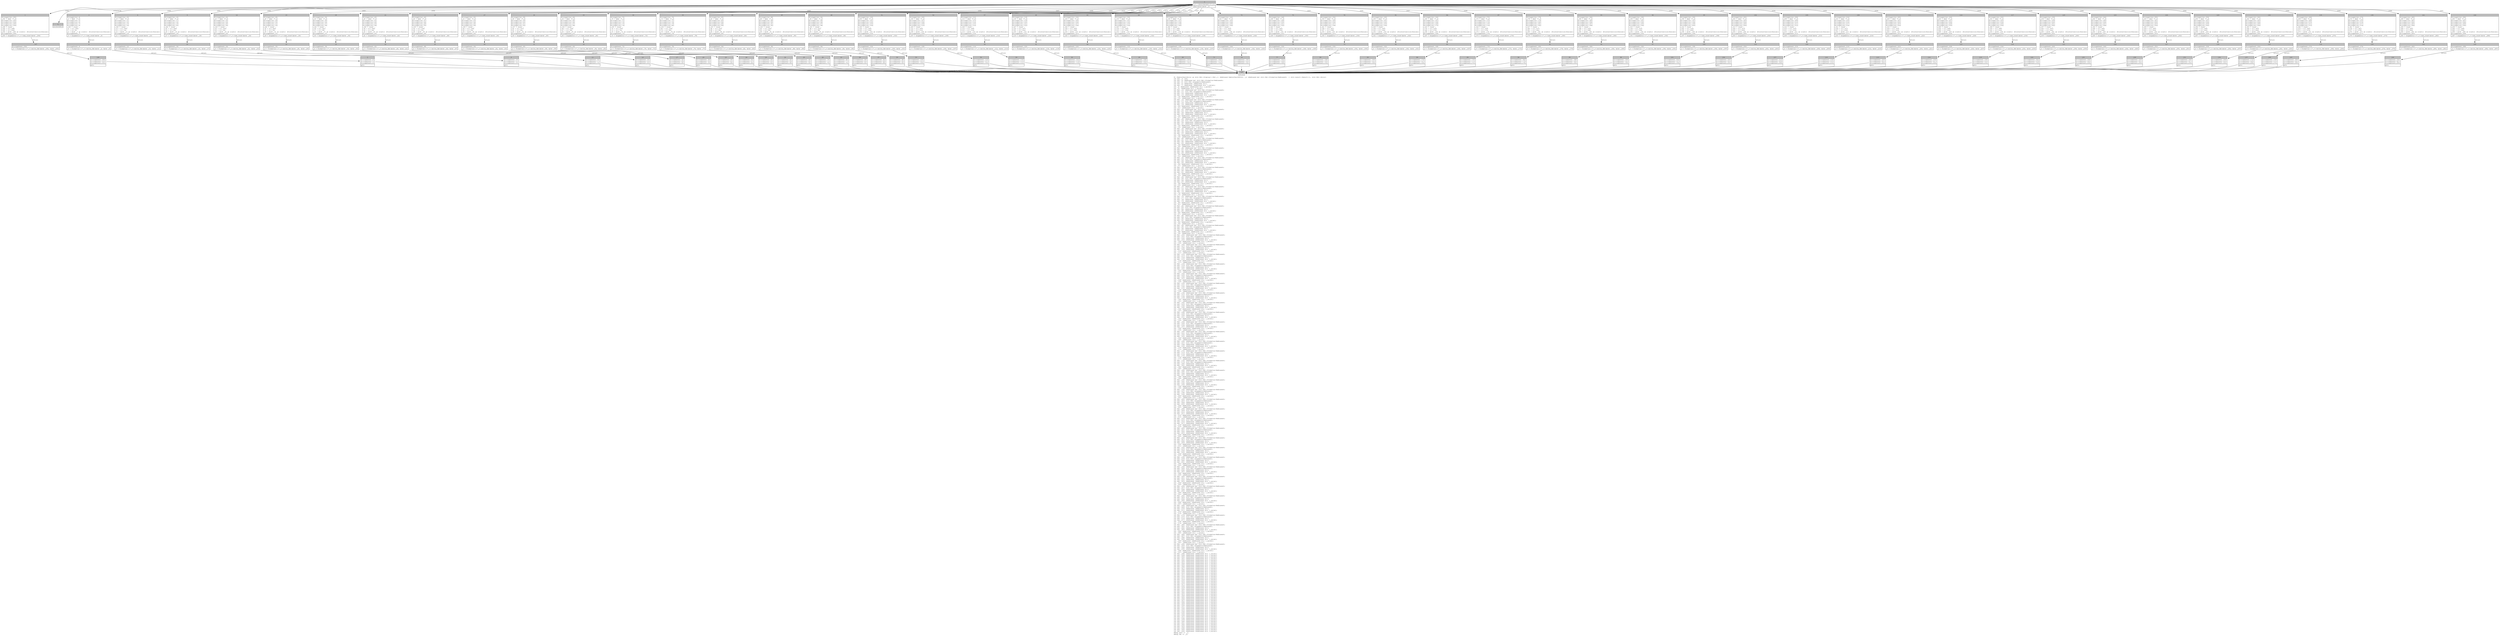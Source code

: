 digraph Mir_0_2996 {
    graph [fontname="Courier, monospace"];
    node [fontname="Courier, monospace"];
    edge [fontname="Courier, monospace"];
    label=<fn &lt;KaminoVaultError as std::fmt::Display&gt;::fmt(_1: &amp;ReErased KaminoVaultError, _2: &amp;ReErased mut std::fmt::Formatter&lt;ReErased&gt;) -&gt; std::result::Result&lt;(), std::fmt::Error&gt;<br align="left"/>let mut _3: u32;<br align="left"/>let mut _4: &amp;ReErased mut std::fmt::Formatter&lt;ReErased&gt;;<br align="left"/>let mut _5: std::fmt::Arguments&lt;ReErased&gt;;<br align="left"/>let mut _6: &amp;ReErased [&amp;ReErased str];<br align="left"/>let mut _7: &amp;ReErased [&amp;ReErased str; 1_usize];<br align="left"/>let _8: &amp;ReErased [&amp;ReErased str; 1_usize];<br align="left"/>let _9: [&amp;ReErased str; 1_usize];<br align="left"/>let mut _10: &amp;ReErased mut std::fmt::Formatter&lt;ReErased&gt;;<br align="left"/>let mut _11: std::fmt::Arguments&lt;ReErased&gt;;<br align="left"/>let mut _12: &amp;ReErased [&amp;ReErased str];<br align="left"/>let mut _13: &amp;ReErased [&amp;ReErased str; 1_usize];<br align="left"/>let _14: &amp;ReErased [&amp;ReErased str; 1_usize];<br align="left"/>let _15: [&amp;ReErased str; 1_usize];<br align="left"/>let mut _16: &amp;ReErased mut std::fmt::Formatter&lt;ReErased&gt;;<br align="left"/>let mut _17: std::fmt::Arguments&lt;ReErased&gt;;<br align="left"/>let mut _18: &amp;ReErased [&amp;ReErased str];<br align="left"/>let mut _19: &amp;ReErased [&amp;ReErased str; 1_usize];<br align="left"/>let _20: &amp;ReErased [&amp;ReErased str; 1_usize];<br align="left"/>let _21: [&amp;ReErased str; 1_usize];<br align="left"/>let mut _22: &amp;ReErased mut std::fmt::Formatter&lt;ReErased&gt;;<br align="left"/>let mut _23: std::fmt::Arguments&lt;ReErased&gt;;<br align="left"/>let mut _24: &amp;ReErased [&amp;ReErased str];<br align="left"/>let mut _25: &amp;ReErased [&amp;ReErased str; 1_usize];<br align="left"/>let _26: &amp;ReErased [&amp;ReErased str; 1_usize];<br align="left"/>let _27: [&amp;ReErased str; 1_usize];<br align="left"/>let mut _28: &amp;ReErased mut std::fmt::Formatter&lt;ReErased&gt;;<br align="left"/>let mut _29: std::fmt::Arguments&lt;ReErased&gt;;<br align="left"/>let mut _30: &amp;ReErased [&amp;ReErased str];<br align="left"/>let mut _31: &amp;ReErased [&amp;ReErased str; 1_usize];<br align="left"/>let _32: &amp;ReErased [&amp;ReErased str; 1_usize];<br align="left"/>let _33: [&amp;ReErased str; 1_usize];<br align="left"/>let mut _34: &amp;ReErased mut std::fmt::Formatter&lt;ReErased&gt;;<br align="left"/>let mut _35: std::fmt::Arguments&lt;ReErased&gt;;<br align="left"/>let mut _36: &amp;ReErased [&amp;ReErased str];<br align="left"/>let mut _37: &amp;ReErased [&amp;ReErased str; 1_usize];<br align="left"/>let _38: &amp;ReErased [&amp;ReErased str; 1_usize];<br align="left"/>let _39: [&amp;ReErased str; 1_usize];<br align="left"/>let mut _40: &amp;ReErased mut std::fmt::Formatter&lt;ReErased&gt;;<br align="left"/>let mut _41: std::fmt::Arguments&lt;ReErased&gt;;<br align="left"/>let mut _42: &amp;ReErased [&amp;ReErased str];<br align="left"/>let mut _43: &amp;ReErased [&amp;ReErased str; 1_usize];<br align="left"/>let _44: &amp;ReErased [&amp;ReErased str; 1_usize];<br align="left"/>let _45: [&amp;ReErased str; 1_usize];<br align="left"/>let mut _46: &amp;ReErased mut std::fmt::Formatter&lt;ReErased&gt;;<br align="left"/>let mut _47: std::fmt::Arguments&lt;ReErased&gt;;<br align="left"/>let mut _48: &amp;ReErased [&amp;ReErased str];<br align="left"/>let mut _49: &amp;ReErased [&amp;ReErased str; 1_usize];<br align="left"/>let _50: &amp;ReErased [&amp;ReErased str; 1_usize];<br align="left"/>let _51: [&amp;ReErased str; 1_usize];<br align="left"/>let mut _52: &amp;ReErased mut std::fmt::Formatter&lt;ReErased&gt;;<br align="left"/>let mut _53: std::fmt::Arguments&lt;ReErased&gt;;<br align="left"/>let mut _54: &amp;ReErased [&amp;ReErased str];<br align="left"/>let mut _55: &amp;ReErased [&amp;ReErased str; 1_usize];<br align="left"/>let _56: &amp;ReErased [&amp;ReErased str; 1_usize];<br align="left"/>let _57: [&amp;ReErased str; 1_usize];<br align="left"/>let mut _58: &amp;ReErased mut std::fmt::Formatter&lt;ReErased&gt;;<br align="left"/>let mut _59: std::fmt::Arguments&lt;ReErased&gt;;<br align="left"/>let mut _60: &amp;ReErased [&amp;ReErased str];<br align="left"/>let mut _61: &amp;ReErased [&amp;ReErased str; 1_usize];<br align="left"/>let _62: &amp;ReErased [&amp;ReErased str; 1_usize];<br align="left"/>let _63: [&amp;ReErased str; 1_usize];<br align="left"/>let mut _64: &amp;ReErased mut std::fmt::Formatter&lt;ReErased&gt;;<br align="left"/>let mut _65: std::fmt::Arguments&lt;ReErased&gt;;<br align="left"/>let mut _66: &amp;ReErased [&amp;ReErased str];<br align="left"/>let mut _67: &amp;ReErased [&amp;ReErased str; 1_usize];<br align="left"/>let _68: &amp;ReErased [&amp;ReErased str; 1_usize];<br align="left"/>let _69: [&amp;ReErased str; 1_usize];<br align="left"/>let mut _70: &amp;ReErased mut std::fmt::Formatter&lt;ReErased&gt;;<br align="left"/>let mut _71: std::fmt::Arguments&lt;ReErased&gt;;<br align="left"/>let mut _72: &amp;ReErased [&amp;ReErased str];<br align="left"/>let mut _73: &amp;ReErased [&amp;ReErased str; 1_usize];<br align="left"/>let _74: &amp;ReErased [&amp;ReErased str; 1_usize];<br align="left"/>let _75: [&amp;ReErased str; 1_usize];<br align="left"/>let mut _76: &amp;ReErased mut std::fmt::Formatter&lt;ReErased&gt;;<br align="left"/>let mut _77: std::fmt::Arguments&lt;ReErased&gt;;<br align="left"/>let mut _78: &amp;ReErased [&amp;ReErased str];<br align="left"/>let mut _79: &amp;ReErased [&amp;ReErased str; 1_usize];<br align="left"/>let _80: &amp;ReErased [&amp;ReErased str; 1_usize];<br align="left"/>let _81: [&amp;ReErased str; 1_usize];<br align="left"/>let mut _82: &amp;ReErased mut std::fmt::Formatter&lt;ReErased&gt;;<br align="left"/>let mut _83: std::fmt::Arguments&lt;ReErased&gt;;<br align="left"/>let mut _84: &amp;ReErased [&amp;ReErased str];<br align="left"/>let mut _85: &amp;ReErased [&amp;ReErased str; 1_usize];<br align="left"/>let _86: &amp;ReErased [&amp;ReErased str; 1_usize];<br align="left"/>let _87: [&amp;ReErased str; 1_usize];<br align="left"/>let mut _88: &amp;ReErased mut std::fmt::Formatter&lt;ReErased&gt;;<br align="left"/>let mut _89: std::fmt::Arguments&lt;ReErased&gt;;<br align="left"/>let mut _90: &amp;ReErased [&amp;ReErased str];<br align="left"/>let mut _91: &amp;ReErased [&amp;ReErased str; 1_usize];<br align="left"/>let _92: &amp;ReErased [&amp;ReErased str; 1_usize];<br align="left"/>let _93: [&amp;ReErased str; 1_usize];<br align="left"/>let mut _94: &amp;ReErased mut std::fmt::Formatter&lt;ReErased&gt;;<br align="left"/>let mut _95: std::fmt::Arguments&lt;ReErased&gt;;<br align="left"/>let mut _96: &amp;ReErased [&amp;ReErased str];<br align="left"/>let mut _97: &amp;ReErased [&amp;ReErased str; 1_usize];<br align="left"/>let _98: &amp;ReErased [&amp;ReErased str; 1_usize];<br align="left"/>let _99: [&amp;ReErased str; 1_usize];<br align="left"/>let mut _100: &amp;ReErased mut std::fmt::Formatter&lt;ReErased&gt;;<br align="left"/>let mut _101: std::fmt::Arguments&lt;ReErased&gt;;<br align="left"/>let mut _102: &amp;ReErased [&amp;ReErased str];<br align="left"/>let mut _103: &amp;ReErased [&amp;ReErased str; 1_usize];<br align="left"/>let _104: &amp;ReErased [&amp;ReErased str; 1_usize];<br align="left"/>let _105: [&amp;ReErased str; 1_usize];<br align="left"/>let mut _106: &amp;ReErased mut std::fmt::Formatter&lt;ReErased&gt;;<br align="left"/>let mut _107: std::fmt::Arguments&lt;ReErased&gt;;<br align="left"/>let mut _108: &amp;ReErased [&amp;ReErased str];<br align="left"/>let mut _109: &amp;ReErased [&amp;ReErased str; 1_usize];<br align="left"/>let _110: &amp;ReErased [&amp;ReErased str; 1_usize];<br align="left"/>let _111: [&amp;ReErased str; 1_usize];<br align="left"/>let mut _112: &amp;ReErased mut std::fmt::Formatter&lt;ReErased&gt;;<br align="left"/>let mut _113: std::fmt::Arguments&lt;ReErased&gt;;<br align="left"/>let mut _114: &amp;ReErased [&amp;ReErased str];<br align="left"/>let mut _115: &amp;ReErased [&amp;ReErased str; 1_usize];<br align="left"/>let _116: &amp;ReErased [&amp;ReErased str; 1_usize];<br align="left"/>let _117: [&amp;ReErased str; 1_usize];<br align="left"/>let mut _118: &amp;ReErased mut std::fmt::Formatter&lt;ReErased&gt;;<br align="left"/>let mut _119: std::fmt::Arguments&lt;ReErased&gt;;<br align="left"/>let mut _120: &amp;ReErased [&amp;ReErased str];<br align="left"/>let mut _121: &amp;ReErased [&amp;ReErased str; 1_usize];<br align="left"/>let _122: &amp;ReErased [&amp;ReErased str; 1_usize];<br align="left"/>let _123: [&amp;ReErased str; 1_usize];<br align="left"/>let mut _124: &amp;ReErased mut std::fmt::Formatter&lt;ReErased&gt;;<br align="left"/>let mut _125: std::fmt::Arguments&lt;ReErased&gt;;<br align="left"/>let mut _126: &amp;ReErased [&amp;ReErased str];<br align="left"/>let mut _127: &amp;ReErased [&amp;ReErased str; 1_usize];<br align="left"/>let _128: &amp;ReErased [&amp;ReErased str; 1_usize];<br align="left"/>let _129: [&amp;ReErased str; 1_usize];<br align="left"/>let mut _130: &amp;ReErased mut std::fmt::Formatter&lt;ReErased&gt;;<br align="left"/>let mut _131: std::fmt::Arguments&lt;ReErased&gt;;<br align="left"/>let mut _132: &amp;ReErased [&amp;ReErased str];<br align="left"/>let mut _133: &amp;ReErased [&amp;ReErased str; 1_usize];<br align="left"/>let _134: &amp;ReErased [&amp;ReErased str; 1_usize];<br align="left"/>let _135: [&amp;ReErased str; 1_usize];<br align="left"/>let mut _136: &amp;ReErased mut std::fmt::Formatter&lt;ReErased&gt;;<br align="left"/>let mut _137: std::fmt::Arguments&lt;ReErased&gt;;<br align="left"/>let mut _138: &amp;ReErased [&amp;ReErased str];<br align="left"/>let mut _139: &amp;ReErased [&amp;ReErased str; 1_usize];<br align="left"/>let _140: &amp;ReErased [&amp;ReErased str; 1_usize];<br align="left"/>let _141: [&amp;ReErased str; 1_usize];<br align="left"/>let mut _142: &amp;ReErased mut std::fmt::Formatter&lt;ReErased&gt;;<br align="left"/>let mut _143: std::fmt::Arguments&lt;ReErased&gt;;<br align="left"/>let mut _144: &amp;ReErased [&amp;ReErased str];<br align="left"/>let mut _145: &amp;ReErased [&amp;ReErased str; 1_usize];<br align="left"/>let _146: &amp;ReErased [&amp;ReErased str; 1_usize];<br align="left"/>let _147: [&amp;ReErased str; 1_usize];<br align="left"/>let mut _148: &amp;ReErased mut std::fmt::Formatter&lt;ReErased&gt;;<br align="left"/>let mut _149: std::fmt::Arguments&lt;ReErased&gt;;<br align="left"/>let mut _150: &amp;ReErased [&amp;ReErased str];<br align="left"/>let mut _151: &amp;ReErased [&amp;ReErased str; 1_usize];<br align="left"/>let _152: &amp;ReErased [&amp;ReErased str; 1_usize];<br align="left"/>let _153: [&amp;ReErased str; 1_usize];<br align="left"/>let mut _154: &amp;ReErased mut std::fmt::Formatter&lt;ReErased&gt;;<br align="left"/>let mut _155: std::fmt::Arguments&lt;ReErased&gt;;<br align="left"/>let mut _156: &amp;ReErased [&amp;ReErased str];<br align="left"/>let mut _157: &amp;ReErased [&amp;ReErased str; 1_usize];<br align="left"/>let _158: &amp;ReErased [&amp;ReErased str; 1_usize];<br align="left"/>let _159: [&amp;ReErased str; 1_usize];<br align="left"/>let mut _160: &amp;ReErased mut std::fmt::Formatter&lt;ReErased&gt;;<br align="left"/>let mut _161: std::fmt::Arguments&lt;ReErased&gt;;<br align="left"/>let mut _162: &amp;ReErased [&amp;ReErased str];<br align="left"/>let mut _163: &amp;ReErased [&amp;ReErased str; 1_usize];<br align="left"/>let _164: &amp;ReErased [&amp;ReErased str; 1_usize];<br align="left"/>let _165: [&amp;ReErased str; 1_usize];<br align="left"/>let mut _166: &amp;ReErased mut std::fmt::Formatter&lt;ReErased&gt;;<br align="left"/>let mut _167: std::fmt::Arguments&lt;ReErased&gt;;<br align="left"/>let mut _168: &amp;ReErased [&amp;ReErased str];<br align="left"/>let mut _169: &amp;ReErased [&amp;ReErased str; 1_usize];<br align="left"/>let _170: &amp;ReErased [&amp;ReErased str; 1_usize];<br align="left"/>let _171: [&amp;ReErased str; 1_usize];<br align="left"/>let mut _172: &amp;ReErased mut std::fmt::Formatter&lt;ReErased&gt;;<br align="left"/>let mut _173: std::fmt::Arguments&lt;ReErased&gt;;<br align="left"/>let mut _174: &amp;ReErased [&amp;ReErased str];<br align="left"/>let mut _175: &amp;ReErased [&amp;ReErased str; 1_usize];<br align="left"/>let _176: &amp;ReErased [&amp;ReErased str; 1_usize];<br align="left"/>let _177: [&amp;ReErased str; 1_usize];<br align="left"/>let mut _178: &amp;ReErased mut std::fmt::Formatter&lt;ReErased&gt;;<br align="left"/>let mut _179: std::fmt::Arguments&lt;ReErased&gt;;<br align="left"/>let mut _180: &amp;ReErased [&amp;ReErased str];<br align="left"/>let mut _181: &amp;ReErased [&amp;ReErased str; 1_usize];<br align="left"/>let _182: &amp;ReErased [&amp;ReErased str; 1_usize];<br align="left"/>let _183: [&amp;ReErased str; 1_usize];<br align="left"/>let mut _184: &amp;ReErased mut std::fmt::Formatter&lt;ReErased&gt;;<br align="left"/>let mut _185: std::fmt::Arguments&lt;ReErased&gt;;<br align="left"/>let mut _186: &amp;ReErased [&amp;ReErased str];<br align="left"/>let mut _187: &amp;ReErased [&amp;ReErased str; 1_usize];<br align="left"/>let _188: &amp;ReErased [&amp;ReErased str; 1_usize];<br align="left"/>let _189: [&amp;ReErased str; 1_usize];<br align="left"/>let mut _190: &amp;ReErased mut std::fmt::Formatter&lt;ReErased&gt;;<br align="left"/>let mut _191: std::fmt::Arguments&lt;ReErased&gt;;<br align="left"/>let mut _192: &amp;ReErased [&amp;ReErased str];<br align="left"/>let mut _193: &amp;ReErased [&amp;ReErased str; 1_usize];<br align="left"/>let _194: &amp;ReErased [&amp;ReErased str; 1_usize];<br align="left"/>let _195: [&amp;ReErased str; 1_usize];<br align="left"/>let mut _196: &amp;ReErased mut std::fmt::Formatter&lt;ReErased&gt;;<br align="left"/>let mut _197: std::fmt::Arguments&lt;ReErased&gt;;<br align="left"/>let mut _198: &amp;ReErased [&amp;ReErased str];<br align="left"/>let mut _199: &amp;ReErased [&amp;ReErased str; 1_usize];<br align="left"/>let _200: &amp;ReErased [&amp;ReErased str; 1_usize];<br align="left"/>let _201: [&amp;ReErased str; 1_usize];<br align="left"/>let mut _202: &amp;ReErased mut std::fmt::Formatter&lt;ReErased&gt;;<br align="left"/>let mut _203: std::fmt::Arguments&lt;ReErased&gt;;<br align="left"/>let mut _204: &amp;ReErased [&amp;ReErased str];<br align="left"/>let mut _205: &amp;ReErased [&amp;ReErased str; 1_usize];<br align="left"/>let _206: &amp;ReErased [&amp;ReErased str; 1_usize];<br align="left"/>let _207: [&amp;ReErased str; 1_usize];<br align="left"/>let mut _208: &amp;ReErased mut std::fmt::Formatter&lt;ReErased&gt;;<br align="left"/>let mut _209: std::fmt::Arguments&lt;ReErased&gt;;<br align="left"/>let mut _210: &amp;ReErased [&amp;ReErased str];<br align="left"/>let mut _211: &amp;ReErased [&amp;ReErased str; 1_usize];<br align="left"/>let _212: &amp;ReErased [&amp;ReErased str; 1_usize];<br align="left"/>let _213: [&amp;ReErased str; 1_usize];<br align="left"/>let mut _214: &amp;ReErased mut std::fmt::Formatter&lt;ReErased&gt;;<br align="left"/>let mut _215: std::fmt::Arguments&lt;ReErased&gt;;<br align="left"/>let mut _216: &amp;ReErased [&amp;ReErased str];<br align="left"/>let mut _217: &amp;ReErased [&amp;ReErased str; 1_usize];<br align="left"/>let _218: &amp;ReErased [&amp;ReErased str; 1_usize];<br align="left"/>let _219: [&amp;ReErased str; 1_usize];<br align="left"/>let mut _220: &amp;ReErased mut std::fmt::Formatter&lt;ReErased&gt;;<br align="left"/>let mut _221: std::fmt::Arguments&lt;ReErased&gt;;<br align="left"/>let mut _222: &amp;ReErased [&amp;ReErased str];<br align="left"/>let mut _223: &amp;ReErased [&amp;ReErased str; 1_usize];<br align="left"/>let _224: &amp;ReErased [&amp;ReErased str; 1_usize];<br align="left"/>let _225: [&amp;ReErased str; 1_usize];<br align="left"/>let mut _226: &amp;ReErased mut std::fmt::Formatter&lt;ReErased&gt;;<br align="left"/>let mut _227: std::fmt::Arguments&lt;ReErased&gt;;<br align="left"/>let mut _228: &amp;ReErased [&amp;ReErased str];<br align="left"/>let mut _229: &amp;ReErased [&amp;ReErased str; 1_usize];<br align="left"/>let _230: &amp;ReErased [&amp;ReErased str; 1_usize];<br align="left"/>let _231: [&amp;ReErased str; 1_usize];<br align="left"/>let mut _232: &amp;ReErased mut std::fmt::Formatter&lt;ReErased&gt;;<br align="left"/>let mut _233: std::fmt::Arguments&lt;ReErased&gt;;<br align="left"/>let mut _234: &amp;ReErased [&amp;ReErased str];<br align="left"/>let mut _235: &amp;ReErased [&amp;ReErased str; 1_usize];<br align="left"/>let _236: &amp;ReErased [&amp;ReErased str; 1_usize];<br align="left"/>let _237: [&amp;ReErased str; 1_usize];<br align="left"/>let mut _238: &amp;ReErased mut std::fmt::Formatter&lt;ReErased&gt;;<br align="left"/>let mut _239: std::fmt::Arguments&lt;ReErased&gt;;<br align="left"/>let mut _240: &amp;ReErased [&amp;ReErased str];<br align="left"/>let mut _241: &amp;ReErased [&amp;ReErased str; 1_usize];<br align="left"/>let _242: &amp;ReErased [&amp;ReErased str; 1_usize];<br align="left"/>let _243: [&amp;ReErased str; 1_usize];<br align="left"/>let mut _244: &amp;ReErased mut std::fmt::Formatter&lt;ReErased&gt;;<br align="left"/>let mut _245: std::fmt::Arguments&lt;ReErased&gt;;<br align="left"/>let mut _246: &amp;ReErased [&amp;ReErased str];<br align="left"/>let mut _247: &amp;ReErased [&amp;ReErased str; 1_usize];<br align="left"/>let _248: &amp;ReErased [&amp;ReErased str; 1_usize];<br align="left"/>let _249: [&amp;ReErased str; 1_usize];<br align="left"/>let mut _250: &amp;ReErased mut std::fmt::Formatter&lt;ReErased&gt;;<br align="left"/>let mut _251: std::fmt::Arguments&lt;ReErased&gt;;<br align="left"/>let mut _252: &amp;ReErased [&amp;ReErased str];<br align="left"/>let mut _253: &amp;ReErased [&amp;ReErased str; 1_usize];<br align="left"/>let _254: &amp;ReErased [&amp;ReErased str; 1_usize];<br align="left"/>let _255: [&amp;ReErased str; 1_usize];<br align="left"/>let mut _256: &amp;ReErased mut std::fmt::Formatter&lt;ReErased&gt;;<br align="left"/>let mut _257: std::fmt::Arguments&lt;ReErased&gt;;<br align="left"/>let mut _258: &amp;ReErased [&amp;ReErased str];<br align="left"/>let mut _259: &amp;ReErased [&amp;ReErased str; 1_usize];<br align="left"/>let _260: &amp;ReErased [&amp;ReErased str; 1_usize];<br align="left"/>let _261: [&amp;ReErased str; 1_usize];<br align="left"/>let mut _262: &amp;ReErased mut std::fmt::Formatter&lt;ReErased&gt;;<br align="left"/>let mut _263: std::fmt::Arguments&lt;ReErased&gt;;<br align="left"/>let mut _264: &amp;ReErased [&amp;ReErased str];<br align="left"/>let mut _265: &amp;ReErased [&amp;ReErased str; 1_usize];<br align="left"/>let _266: &amp;ReErased [&amp;ReErased str; 1_usize];<br align="left"/>let _267: [&amp;ReErased str; 1_usize];<br align="left"/>let mut _268: &amp;ReErased mut std::fmt::Formatter&lt;ReErased&gt;;<br align="left"/>let mut _269: std::fmt::Arguments&lt;ReErased&gt;;<br align="left"/>let mut _270: &amp;ReErased [&amp;ReErased str];<br align="left"/>let mut _271: &amp;ReErased [&amp;ReErased str; 1_usize];<br align="left"/>let _272: &amp;ReErased [&amp;ReErased str; 1_usize];<br align="left"/>let _273: [&amp;ReErased str; 1_usize];<br align="left"/>let mut _274: &amp;ReErased mut std::fmt::Formatter&lt;ReErased&gt;;<br align="left"/>let mut _275: std::fmt::Arguments&lt;ReErased&gt;;<br align="left"/>let mut _276: &amp;ReErased [&amp;ReErased str];<br align="left"/>let mut _277: &amp;ReErased [&amp;ReErased str; 1_usize];<br align="left"/>let _278: &amp;ReErased [&amp;ReErased str; 1_usize];<br align="left"/>let _279: [&amp;ReErased str; 1_usize];<br align="left"/>let mut _280: &amp;ReErased mut std::fmt::Formatter&lt;ReErased&gt;;<br align="left"/>let mut _281: std::fmt::Arguments&lt;ReErased&gt;;<br align="left"/>let mut _282: &amp;ReErased [&amp;ReErased str];<br align="left"/>let mut _283: &amp;ReErased [&amp;ReErased str; 1_usize];<br align="left"/>let _284: &amp;ReErased [&amp;ReErased str; 1_usize];<br align="left"/>let _285: [&amp;ReErased str; 1_usize];<br align="left"/>let mut _286: &amp;ReErased mut std::fmt::Formatter&lt;ReErased&gt;;<br align="left"/>let mut _287: std::fmt::Arguments&lt;ReErased&gt;;<br align="left"/>let mut _288: &amp;ReErased [&amp;ReErased str];<br align="left"/>let mut _289: &amp;ReErased [&amp;ReErased str; 1_usize];<br align="left"/>let _290: &amp;ReErased [&amp;ReErased str; 1_usize];<br align="left"/>let _291: [&amp;ReErased str; 1_usize];<br align="left"/>let mut _292: &amp;ReErased mut std::fmt::Formatter&lt;ReErased&gt;;<br align="left"/>let mut _293: std::fmt::Arguments&lt;ReErased&gt;;<br align="left"/>let mut _294: &amp;ReErased [&amp;ReErased str];<br align="left"/>let mut _295: &amp;ReErased [&amp;ReErased str; 1_usize];<br align="left"/>let _296: &amp;ReErased [&amp;ReErased str; 1_usize];<br align="left"/>let _297: [&amp;ReErased str; 1_usize];<br align="left"/>let mut _298: &amp;ReErased [&amp;ReErased str; 1_usize];<br align="left"/>let mut _299: &amp;ReErased [&amp;ReErased str; 1_usize];<br align="left"/>let mut _300: &amp;ReErased [&amp;ReErased str; 1_usize];<br align="left"/>let mut _301: &amp;ReErased [&amp;ReErased str; 1_usize];<br align="left"/>let mut _302: &amp;ReErased [&amp;ReErased str; 1_usize];<br align="left"/>let mut _303: &amp;ReErased [&amp;ReErased str; 1_usize];<br align="left"/>let mut _304: &amp;ReErased [&amp;ReErased str; 1_usize];<br align="left"/>let mut _305: &amp;ReErased [&amp;ReErased str; 1_usize];<br align="left"/>let mut _306: &amp;ReErased [&amp;ReErased str; 1_usize];<br align="left"/>let mut _307: &amp;ReErased [&amp;ReErased str; 1_usize];<br align="left"/>let mut _308: &amp;ReErased [&amp;ReErased str; 1_usize];<br align="left"/>let mut _309: &amp;ReErased [&amp;ReErased str; 1_usize];<br align="left"/>let mut _310: &amp;ReErased [&amp;ReErased str; 1_usize];<br align="left"/>let mut _311: &amp;ReErased [&amp;ReErased str; 1_usize];<br align="left"/>let mut _312: &amp;ReErased [&amp;ReErased str; 1_usize];<br align="left"/>let mut _313: &amp;ReErased [&amp;ReErased str; 1_usize];<br align="left"/>let mut _314: &amp;ReErased [&amp;ReErased str; 1_usize];<br align="left"/>let mut _315: &amp;ReErased [&amp;ReErased str; 1_usize];<br align="left"/>let mut _316: &amp;ReErased [&amp;ReErased str; 1_usize];<br align="left"/>let mut _317: &amp;ReErased [&amp;ReErased str; 1_usize];<br align="left"/>let mut _318: &amp;ReErased [&amp;ReErased str; 1_usize];<br align="left"/>let mut _319: &amp;ReErased [&amp;ReErased str; 1_usize];<br align="left"/>let mut _320: &amp;ReErased [&amp;ReErased str; 1_usize];<br align="left"/>let mut _321: &amp;ReErased [&amp;ReErased str; 1_usize];<br align="left"/>let mut _322: &amp;ReErased [&amp;ReErased str; 1_usize];<br align="left"/>let mut _323: &amp;ReErased [&amp;ReErased str; 1_usize];<br align="left"/>let mut _324: &amp;ReErased [&amp;ReErased str; 1_usize];<br align="left"/>let mut _325: &amp;ReErased [&amp;ReErased str; 1_usize];<br align="left"/>let mut _326: &amp;ReErased [&amp;ReErased str; 1_usize];<br align="left"/>let mut _327: &amp;ReErased [&amp;ReErased str; 1_usize];<br align="left"/>let mut _328: &amp;ReErased [&amp;ReErased str; 1_usize];<br align="left"/>let mut _329: &amp;ReErased [&amp;ReErased str; 1_usize];<br align="left"/>let mut _330: &amp;ReErased [&amp;ReErased str; 1_usize];<br align="left"/>let mut _331: &amp;ReErased [&amp;ReErased str; 1_usize];<br align="left"/>let mut _332: &amp;ReErased [&amp;ReErased str; 1_usize];<br align="left"/>let mut _333: &amp;ReErased [&amp;ReErased str; 1_usize];<br align="left"/>let mut _334: &amp;ReErased [&amp;ReErased str; 1_usize];<br align="left"/>let mut _335: &amp;ReErased [&amp;ReErased str; 1_usize];<br align="left"/>let mut _336: &amp;ReErased [&amp;ReErased str; 1_usize];<br align="left"/>let mut _337: &amp;ReErased [&amp;ReErased str; 1_usize];<br align="left"/>let mut _338: &amp;ReErased [&amp;ReErased str; 1_usize];<br align="left"/>let mut _339: &amp;ReErased [&amp;ReErased str; 1_usize];<br align="left"/>let mut _340: &amp;ReErased [&amp;ReErased str; 1_usize];<br align="left"/>let mut _341: &amp;ReErased [&amp;ReErased str; 1_usize];<br align="left"/>let mut _342: &amp;ReErased [&amp;ReErased str; 1_usize];<br align="left"/>let mut _343: &amp;ReErased [&amp;ReErased str; 1_usize];<br align="left"/>let mut _344: &amp;ReErased [&amp;ReErased str; 1_usize];<br align="left"/>let mut _345: &amp;ReErased [&amp;ReErased str; 1_usize];<br align="left"/>let mut _346: &amp;ReErased [&amp;ReErased str; 1_usize];<br align="left"/>debug self =&gt; _1;<br align="left"/>debug fmt =&gt; _2;<br align="left"/>>;
    bb0__0_2996 [shape="none", label=<<table border="0" cellborder="1" cellspacing="0"><tr><td bgcolor="gray" align="center" colspan="1">0</td></tr><tr><td align="left" balign="left">_3 = discriminant((*_1))<br/></td></tr><tr><td align="left">switchInt(move _3)</td></tr></table>>];
    bb1__0_2996 [shape="none", label=<<table border="0" cellborder="1" cellspacing="0"><tr><td bgcolor="gray" align="center" colspan="1">1</td></tr><tr><td align="left" balign="left">StorageLive(_292)<br/>_292 = &amp;mut (*_2)<br/>StorageLive(_293)<br/>StorageLive(_294)<br/>StorageLive(_295)<br/>StorageLive(_296)<br/>_298 = const _<br/>_296 = &amp;(*_298)<br/>_295 = &amp;(*_296)<br/>_294 = move _295 as &amp;[&amp;str] (PointerCoercion(Unsize))<br/>StorageDead(_295)<br/></td></tr><tr><td align="left">_293 = Arguments::&lt;'_&gt;::new_const(move _294)</td></tr></table>>];
    bb2__0_2996 [shape="none", label=<<table border="0" cellborder="1" cellspacing="0"><tr><td bgcolor="gray" align="center" colspan="1">2</td></tr><tr><td align="left">unreachable</td></tr></table>>];
    bb3__0_2996 [shape="none", label=<<table border="0" cellborder="1" cellspacing="0"><tr><td bgcolor="gray" align="center" colspan="1">3</td></tr><tr><td align="left" balign="left">StorageLive(_4)<br/>_4 = &amp;mut (*_2)<br/>StorageLive(_5)<br/>StorageLive(_6)<br/>StorageLive(_7)<br/>StorageLive(_8)<br/>_346 = const _<br/>_8 = &amp;(*_346)<br/>_7 = &amp;(*_8)<br/>_6 = move _7 as &amp;[&amp;str] (PointerCoercion(Unsize))<br/>StorageDead(_7)<br/></td></tr><tr><td align="left">_5 = Arguments::&lt;'_&gt;::new_const(move _6)</td></tr></table>>];
    bb4__0_2996 [shape="none", label=<<table border="0" cellborder="1" cellspacing="0"><tr><td bgcolor="gray" align="center" colspan="1">4</td></tr><tr><td align="left" balign="left">StorageDead(_6)<br/></td></tr><tr><td align="left">_0 = Formatter::&lt;'_&gt;::write_fmt(move _4, move _5)</td></tr></table>>];
    bb5__0_2996 [shape="none", label=<<table border="0" cellborder="1" cellspacing="0"><tr><td bgcolor="gray" align="center" colspan="1">5</td></tr><tr><td align="left" balign="left">StorageDead(_8)<br/>StorageDead(_5)<br/>StorageDead(_4)<br/></td></tr><tr><td align="left">goto</td></tr></table>>];
    bb6__0_2996 [shape="none", label=<<table border="0" cellborder="1" cellspacing="0"><tr><td bgcolor="gray" align="center" colspan="1">6</td></tr><tr><td align="left" balign="left">StorageLive(_10)<br/>_10 = &amp;mut (*_2)<br/>StorageLive(_11)<br/>StorageLive(_12)<br/>StorageLive(_13)<br/>StorageLive(_14)<br/>_345 = const _<br/>_14 = &amp;(*_345)<br/>_13 = &amp;(*_14)<br/>_12 = move _13 as &amp;[&amp;str] (PointerCoercion(Unsize))<br/>StorageDead(_13)<br/></td></tr><tr><td align="left">_11 = Arguments::&lt;'_&gt;::new_const(move _12)</td></tr></table>>];
    bb7__0_2996 [shape="none", label=<<table border="0" cellborder="1" cellspacing="0"><tr><td bgcolor="gray" align="center" colspan="1">7</td></tr><tr><td align="left" balign="left">StorageDead(_12)<br/></td></tr><tr><td align="left">_0 = Formatter::&lt;'_&gt;::write_fmt(move _10, move _11)</td></tr></table>>];
    bb8__0_2996 [shape="none", label=<<table border="0" cellborder="1" cellspacing="0"><tr><td bgcolor="gray" align="center" colspan="1">8</td></tr><tr><td align="left" balign="left">StorageDead(_14)<br/>StorageDead(_11)<br/>StorageDead(_10)<br/></td></tr><tr><td align="left">goto</td></tr></table>>];
    bb9__0_2996 [shape="none", label=<<table border="0" cellborder="1" cellspacing="0"><tr><td bgcolor="gray" align="center" colspan="1">9</td></tr><tr><td align="left" balign="left">StorageLive(_16)<br/>_16 = &amp;mut (*_2)<br/>StorageLive(_17)<br/>StorageLive(_18)<br/>StorageLive(_19)<br/>StorageLive(_20)<br/>_344 = const _<br/>_20 = &amp;(*_344)<br/>_19 = &amp;(*_20)<br/>_18 = move _19 as &amp;[&amp;str] (PointerCoercion(Unsize))<br/>StorageDead(_19)<br/></td></tr><tr><td align="left">_17 = Arguments::&lt;'_&gt;::new_const(move _18)</td></tr></table>>];
    bb10__0_2996 [shape="none", label=<<table border="0" cellborder="1" cellspacing="0"><tr><td bgcolor="gray" align="center" colspan="1">10</td></tr><tr><td align="left" balign="left">StorageDead(_18)<br/></td></tr><tr><td align="left">_0 = Formatter::&lt;'_&gt;::write_fmt(move _16, move _17)</td></tr></table>>];
    bb11__0_2996 [shape="none", label=<<table border="0" cellborder="1" cellspacing="0"><tr><td bgcolor="gray" align="center" colspan="1">11</td></tr><tr><td align="left" balign="left">StorageDead(_20)<br/>StorageDead(_17)<br/>StorageDead(_16)<br/></td></tr><tr><td align="left">goto</td></tr></table>>];
    bb12__0_2996 [shape="none", label=<<table border="0" cellborder="1" cellspacing="0"><tr><td bgcolor="gray" align="center" colspan="1">12</td></tr><tr><td align="left" balign="left">StorageLive(_22)<br/>_22 = &amp;mut (*_2)<br/>StorageLive(_23)<br/>StorageLive(_24)<br/>StorageLive(_25)<br/>StorageLive(_26)<br/>_343 = const _<br/>_26 = &amp;(*_343)<br/>_25 = &amp;(*_26)<br/>_24 = move _25 as &amp;[&amp;str] (PointerCoercion(Unsize))<br/>StorageDead(_25)<br/></td></tr><tr><td align="left">_23 = Arguments::&lt;'_&gt;::new_const(move _24)</td></tr></table>>];
    bb13__0_2996 [shape="none", label=<<table border="0" cellborder="1" cellspacing="0"><tr><td bgcolor="gray" align="center" colspan="1">13</td></tr><tr><td align="left" balign="left">StorageDead(_24)<br/></td></tr><tr><td align="left">_0 = Formatter::&lt;'_&gt;::write_fmt(move _22, move _23)</td></tr></table>>];
    bb14__0_2996 [shape="none", label=<<table border="0" cellborder="1" cellspacing="0"><tr><td bgcolor="gray" align="center" colspan="1">14</td></tr><tr><td align="left" balign="left">StorageDead(_26)<br/>StorageDead(_23)<br/>StorageDead(_22)<br/></td></tr><tr><td align="left">goto</td></tr></table>>];
    bb15__0_2996 [shape="none", label=<<table border="0" cellborder="1" cellspacing="0"><tr><td bgcolor="gray" align="center" colspan="1">15</td></tr><tr><td align="left" balign="left">StorageLive(_28)<br/>_28 = &amp;mut (*_2)<br/>StorageLive(_29)<br/>StorageLive(_30)<br/>StorageLive(_31)<br/>StorageLive(_32)<br/>_342 = const _<br/>_32 = &amp;(*_342)<br/>_31 = &amp;(*_32)<br/>_30 = move _31 as &amp;[&amp;str] (PointerCoercion(Unsize))<br/>StorageDead(_31)<br/></td></tr><tr><td align="left">_29 = Arguments::&lt;'_&gt;::new_const(move _30)</td></tr></table>>];
    bb16__0_2996 [shape="none", label=<<table border="0" cellborder="1" cellspacing="0"><tr><td bgcolor="gray" align="center" colspan="1">16</td></tr><tr><td align="left" balign="left">StorageDead(_30)<br/></td></tr><tr><td align="left">_0 = Formatter::&lt;'_&gt;::write_fmt(move _28, move _29)</td></tr></table>>];
    bb17__0_2996 [shape="none", label=<<table border="0" cellborder="1" cellspacing="0"><tr><td bgcolor="gray" align="center" colspan="1">17</td></tr><tr><td align="left" balign="left">StorageDead(_32)<br/>StorageDead(_29)<br/>StorageDead(_28)<br/></td></tr><tr><td align="left">goto</td></tr></table>>];
    bb18__0_2996 [shape="none", label=<<table border="0" cellborder="1" cellspacing="0"><tr><td bgcolor="gray" align="center" colspan="1">18</td></tr><tr><td align="left" balign="left">StorageLive(_34)<br/>_34 = &amp;mut (*_2)<br/>StorageLive(_35)<br/>StorageLive(_36)<br/>StorageLive(_37)<br/>StorageLive(_38)<br/>_341 = const _<br/>_38 = &amp;(*_341)<br/>_37 = &amp;(*_38)<br/>_36 = move _37 as &amp;[&amp;str] (PointerCoercion(Unsize))<br/>StorageDead(_37)<br/></td></tr><tr><td align="left">_35 = Arguments::&lt;'_&gt;::new_const(move _36)</td></tr></table>>];
    bb19__0_2996 [shape="none", label=<<table border="0" cellborder="1" cellspacing="0"><tr><td bgcolor="gray" align="center" colspan="1">19</td></tr><tr><td align="left" balign="left">StorageDead(_36)<br/></td></tr><tr><td align="left">_0 = Formatter::&lt;'_&gt;::write_fmt(move _34, move _35)</td></tr></table>>];
    bb20__0_2996 [shape="none", label=<<table border="0" cellborder="1" cellspacing="0"><tr><td bgcolor="gray" align="center" colspan="1">20</td></tr><tr><td align="left" balign="left">StorageDead(_38)<br/>StorageDead(_35)<br/>StorageDead(_34)<br/></td></tr><tr><td align="left">goto</td></tr></table>>];
    bb21__0_2996 [shape="none", label=<<table border="0" cellborder="1" cellspacing="0"><tr><td bgcolor="gray" align="center" colspan="1">21</td></tr><tr><td align="left" balign="left">StorageLive(_40)<br/>_40 = &amp;mut (*_2)<br/>StorageLive(_41)<br/>StorageLive(_42)<br/>StorageLive(_43)<br/>StorageLive(_44)<br/>_340 = const _<br/>_44 = &amp;(*_340)<br/>_43 = &amp;(*_44)<br/>_42 = move _43 as &amp;[&amp;str] (PointerCoercion(Unsize))<br/>StorageDead(_43)<br/></td></tr><tr><td align="left">_41 = Arguments::&lt;'_&gt;::new_const(move _42)</td></tr></table>>];
    bb22__0_2996 [shape="none", label=<<table border="0" cellborder="1" cellspacing="0"><tr><td bgcolor="gray" align="center" colspan="1">22</td></tr><tr><td align="left" balign="left">StorageDead(_42)<br/></td></tr><tr><td align="left">_0 = Formatter::&lt;'_&gt;::write_fmt(move _40, move _41)</td></tr></table>>];
    bb23__0_2996 [shape="none", label=<<table border="0" cellborder="1" cellspacing="0"><tr><td bgcolor="gray" align="center" colspan="1">23</td></tr><tr><td align="left" balign="left">StorageDead(_44)<br/>StorageDead(_41)<br/>StorageDead(_40)<br/></td></tr><tr><td align="left">goto</td></tr></table>>];
    bb24__0_2996 [shape="none", label=<<table border="0" cellborder="1" cellspacing="0"><tr><td bgcolor="gray" align="center" colspan="1">24</td></tr><tr><td align="left" balign="left">StorageLive(_46)<br/>_46 = &amp;mut (*_2)<br/>StorageLive(_47)<br/>StorageLive(_48)<br/>StorageLive(_49)<br/>StorageLive(_50)<br/>_339 = const _<br/>_50 = &amp;(*_339)<br/>_49 = &amp;(*_50)<br/>_48 = move _49 as &amp;[&amp;str] (PointerCoercion(Unsize))<br/>StorageDead(_49)<br/></td></tr><tr><td align="left">_47 = Arguments::&lt;'_&gt;::new_const(move _48)</td></tr></table>>];
    bb25__0_2996 [shape="none", label=<<table border="0" cellborder="1" cellspacing="0"><tr><td bgcolor="gray" align="center" colspan="1">25</td></tr><tr><td align="left" balign="left">StorageDead(_48)<br/></td></tr><tr><td align="left">_0 = Formatter::&lt;'_&gt;::write_fmt(move _46, move _47)</td></tr></table>>];
    bb26__0_2996 [shape="none", label=<<table border="0" cellborder="1" cellspacing="0"><tr><td bgcolor="gray" align="center" colspan="1">26</td></tr><tr><td align="left" balign="left">StorageDead(_50)<br/>StorageDead(_47)<br/>StorageDead(_46)<br/></td></tr><tr><td align="left">goto</td></tr></table>>];
    bb27__0_2996 [shape="none", label=<<table border="0" cellborder="1" cellspacing="0"><tr><td bgcolor="gray" align="center" colspan="1">27</td></tr><tr><td align="left" balign="left">StorageLive(_52)<br/>_52 = &amp;mut (*_2)<br/>StorageLive(_53)<br/>StorageLive(_54)<br/>StorageLive(_55)<br/>StorageLive(_56)<br/>_338 = const _<br/>_56 = &amp;(*_338)<br/>_55 = &amp;(*_56)<br/>_54 = move _55 as &amp;[&amp;str] (PointerCoercion(Unsize))<br/>StorageDead(_55)<br/></td></tr><tr><td align="left">_53 = Arguments::&lt;'_&gt;::new_const(move _54)</td></tr></table>>];
    bb28__0_2996 [shape="none", label=<<table border="0" cellborder="1" cellspacing="0"><tr><td bgcolor="gray" align="center" colspan="1">28</td></tr><tr><td align="left" balign="left">StorageDead(_54)<br/></td></tr><tr><td align="left">_0 = Formatter::&lt;'_&gt;::write_fmt(move _52, move _53)</td></tr></table>>];
    bb29__0_2996 [shape="none", label=<<table border="0" cellborder="1" cellspacing="0"><tr><td bgcolor="gray" align="center" colspan="1">29</td></tr><tr><td align="left" balign="left">StorageDead(_56)<br/>StorageDead(_53)<br/>StorageDead(_52)<br/></td></tr><tr><td align="left">goto</td></tr></table>>];
    bb30__0_2996 [shape="none", label=<<table border="0" cellborder="1" cellspacing="0"><tr><td bgcolor="gray" align="center" colspan="1">30</td></tr><tr><td align="left" balign="left">StorageLive(_58)<br/>_58 = &amp;mut (*_2)<br/>StorageLive(_59)<br/>StorageLive(_60)<br/>StorageLive(_61)<br/>StorageLive(_62)<br/>_337 = const _<br/>_62 = &amp;(*_337)<br/>_61 = &amp;(*_62)<br/>_60 = move _61 as &amp;[&amp;str] (PointerCoercion(Unsize))<br/>StorageDead(_61)<br/></td></tr><tr><td align="left">_59 = Arguments::&lt;'_&gt;::new_const(move _60)</td></tr></table>>];
    bb31__0_2996 [shape="none", label=<<table border="0" cellborder="1" cellspacing="0"><tr><td bgcolor="gray" align="center" colspan="1">31</td></tr><tr><td align="left" balign="left">StorageDead(_60)<br/></td></tr><tr><td align="left">_0 = Formatter::&lt;'_&gt;::write_fmt(move _58, move _59)</td></tr></table>>];
    bb32__0_2996 [shape="none", label=<<table border="0" cellborder="1" cellspacing="0"><tr><td bgcolor="gray" align="center" colspan="1">32</td></tr><tr><td align="left" balign="left">StorageDead(_62)<br/>StorageDead(_59)<br/>StorageDead(_58)<br/></td></tr><tr><td align="left">goto</td></tr></table>>];
    bb33__0_2996 [shape="none", label=<<table border="0" cellborder="1" cellspacing="0"><tr><td bgcolor="gray" align="center" colspan="1">33</td></tr><tr><td align="left" balign="left">StorageLive(_64)<br/>_64 = &amp;mut (*_2)<br/>StorageLive(_65)<br/>StorageLive(_66)<br/>StorageLive(_67)<br/>StorageLive(_68)<br/>_336 = const _<br/>_68 = &amp;(*_336)<br/>_67 = &amp;(*_68)<br/>_66 = move _67 as &amp;[&amp;str] (PointerCoercion(Unsize))<br/>StorageDead(_67)<br/></td></tr><tr><td align="left">_65 = Arguments::&lt;'_&gt;::new_const(move _66)</td></tr></table>>];
    bb34__0_2996 [shape="none", label=<<table border="0" cellborder="1" cellspacing="0"><tr><td bgcolor="gray" align="center" colspan="1">34</td></tr><tr><td align="left" balign="left">StorageDead(_66)<br/></td></tr><tr><td align="left">_0 = Formatter::&lt;'_&gt;::write_fmt(move _64, move _65)</td></tr></table>>];
    bb35__0_2996 [shape="none", label=<<table border="0" cellborder="1" cellspacing="0"><tr><td bgcolor="gray" align="center" colspan="1">35</td></tr><tr><td align="left" balign="left">StorageDead(_68)<br/>StorageDead(_65)<br/>StorageDead(_64)<br/></td></tr><tr><td align="left">goto</td></tr></table>>];
    bb36__0_2996 [shape="none", label=<<table border="0" cellborder="1" cellspacing="0"><tr><td bgcolor="gray" align="center" colspan="1">36</td></tr><tr><td align="left" balign="left">StorageLive(_70)<br/>_70 = &amp;mut (*_2)<br/>StorageLive(_71)<br/>StorageLive(_72)<br/>StorageLive(_73)<br/>StorageLive(_74)<br/>_335 = const _<br/>_74 = &amp;(*_335)<br/>_73 = &amp;(*_74)<br/>_72 = move _73 as &amp;[&amp;str] (PointerCoercion(Unsize))<br/>StorageDead(_73)<br/></td></tr><tr><td align="left">_71 = Arguments::&lt;'_&gt;::new_const(move _72)</td></tr></table>>];
    bb37__0_2996 [shape="none", label=<<table border="0" cellborder="1" cellspacing="0"><tr><td bgcolor="gray" align="center" colspan="1">37</td></tr><tr><td align="left" balign="left">StorageDead(_72)<br/></td></tr><tr><td align="left">_0 = Formatter::&lt;'_&gt;::write_fmt(move _70, move _71)</td></tr></table>>];
    bb38__0_2996 [shape="none", label=<<table border="0" cellborder="1" cellspacing="0"><tr><td bgcolor="gray" align="center" colspan="1">38</td></tr><tr><td align="left" balign="left">StorageDead(_74)<br/>StorageDead(_71)<br/>StorageDead(_70)<br/></td></tr><tr><td align="left">goto</td></tr></table>>];
    bb39__0_2996 [shape="none", label=<<table border="0" cellborder="1" cellspacing="0"><tr><td bgcolor="gray" align="center" colspan="1">39</td></tr><tr><td align="left" balign="left">StorageLive(_76)<br/>_76 = &amp;mut (*_2)<br/>StorageLive(_77)<br/>StorageLive(_78)<br/>StorageLive(_79)<br/>StorageLive(_80)<br/>_334 = const _<br/>_80 = &amp;(*_334)<br/>_79 = &amp;(*_80)<br/>_78 = move _79 as &amp;[&amp;str] (PointerCoercion(Unsize))<br/>StorageDead(_79)<br/></td></tr><tr><td align="left">_77 = Arguments::&lt;'_&gt;::new_const(move _78)</td></tr></table>>];
    bb40__0_2996 [shape="none", label=<<table border="0" cellborder="1" cellspacing="0"><tr><td bgcolor="gray" align="center" colspan="1">40</td></tr><tr><td align="left" balign="left">StorageDead(_78)<br/></td></tr><tr><td align="left">_0 = Formatter::&lt;'_&gt;::write_fmt(move _76, move _77)</td></tr></table>>];
    bb41__0_2996 [shape="none", label=<<table border="0" cellborder="1" cellspacing="0"><tr><td bgcolor="gray" align="center" colspan="1">41</td></tr><tr><td align="left" balign="left">StorageDead(_80)<br/>StorageDead(_77)<br/>StorageDead(_76)<br/></td></tr><tr><td align="left">goto</td></tr></table>>];
    bb42__0_2996 [shape="none", label=<<table border="0" cellborder="1" cellspacing="0"><tr><td bgcolor="gray" align="center" colspan="1">42</td></tr><tr><td align="left" balign="left">StorageLive(_82)<br/>_82 = &amp;mut (*_2)<br/>StorageLive(_83)<br/>StorageLive(_84)<br/>StorageLive(_85)<br/>StorageLive(_86)<br/>_333 = const _<br/>_86 = &amp;(*_333)<br/>_85 = &amp;(*_86)<br/>_84 = move _85 as &amp;[&amp;str] (PointerCoercion(Unsize))<br/>StorageDead(_85)<br/></td></tr><tr><td align="left">_83 = Arguments::&lt;'_&gt;::new_const(move _84)</td></tr></table>>];
    bb43__0_2996 [shape="none", label=<<table border="0" cellborder="1" cellspacing="0"><tr><td bgcolor="gray" align="center" colspan="1">43</td></tr><tr><td align="left" balign="left">StorageDead(_84)<br/></td></tr><tr><td align="left">_0 = Formatter::&lt;'_&gt;::write_fmt(move _82, move _83)</td></tr></table>>];
    bb44__0_2996 [shape="none", label=<<table border="0" cellborder="1" cellspacing="0"><tr><td bgcolor="gray" align="center" colspan="1">44</td></tr><tr><td align="left" balign="left">StorageDead(_86)<br/>StorageDead(_83)<br/>StorageDead(_82)<br/></td></tr><tr><td align="left">goto</td></tr></table>>];
    bb45__0_2996 [shape="none", label=<<table border="0" cellborder="1" cellspacing="0"><tr><td bgcolor="gray" align="center" colspan="1">45</td></tr><tr><td align="left" balign="left">StorageLive(_88)<br/>_88 = &amp;mut (*_2)<br/>StorageLive(_89)<br/>StorageLive(_90)<br/>StorageLive(_91)<br/>StorageLive(_92)<br/>_332 = const _<br/>_92 = &amp;(*_332)<br/>_91 = &amp;(*_92)<br/>_90 = move _91 as &amp;[&amp;str] (PointerCoercion(Unsize))<br/>StorageDead(_91)<br/></td></tr><tr><td align="left">_89 = Arguments::&lt;'_&gt;::new_const(move _90)</td></tr></table>>];
    bb46__0_2996 [shape="none", label=<<table border="0" cellborder="1" cellspacing="0"><tr><td bgcolor="gray" align="center" colspan="1">46</td></tr><tr><td align="left" balign="left">StorageDead(_90)<br/></td></tr><tr><td align="left">_0 = Formatter::&lt;'_&gt;::write_fmt(move _88, move _89)</td></tr></table>>];
    bb47__0_2996 [shape="none", label=<<table border="0" cellborder="1" cellspacing="0"><tr><td bgcolor="gray" align="center" colspan="1">47</td></tr><tr><td align="left" balign="left">StorageDead(_92)<br/>StorageDead(_89)<br/>StorageDead(_88)<br/></td></tr><tr><td align="left">goto</td></tr></table>>];
    bb48__0_2996 [shape="none", label=<<table border="0" cellborder="1" cellspacing="0"><tr><td bgcolor="gray" align="center" colspan="1">48</td></tr><tr><td align="left" balign="left">StorageLive(_94)<br/>_94 = &amp;mut (*_2)<br/>StorageLive(_95)<br/>StorageLive(_96)<br/>StorageLive(_97)<br/>StorageLive(_98)<br/>_331 = const _<br/>_98 = &amp;(*_331)<br/>_97 = &amp;(*_98)<br/>_96 = move _97 as &amp;[&amp;str] (PointerCoercion(Unsize))<br/>StorageDead(_97)<br/></td></tr><tr><td align="left">_95 = Arguments::&lt;'_&gt;::new_const(move _96)</td></tr></table>>];
    bb49__0_2996 [shape="none", label=<<table border="0" cellborder="1" cellspacing="0"><tr><td bgcolor="gray" align="center" colspan="1">49</td></tr><tr><td align="left" balign="left">StorageDead(_96)<br/></td></tr><tr><td align="left">_0 = Formatter::&lt;'_&gt;::write_fmt(move _94, move _95)</td></tr></table>>];
    bb50__0_2996 [shape="none", label=<<table border="0" cellborder="1" cellspacing="0"><tr><td bgcolor="gray" align="center" colspan="1">50</td></tr><tr><td align="left" balign="left">StorageDead(_98)<br/>StorageDead(_95)<br/>StorageDead(_94)<br/></td></tr><tr><td align="left">goto</td></tr></table>>];
    bb51__0_2996 [shape="none", label=<<table border="0" cellborder="1" cellspacing="0"><tr><td bgcolor="gray" align="center" colspan="1">51</td></tr><tr><td align="left" balign="left">StorageLive(_100)<br/>_100 = &amp;mut (*_2)<br/>StorageLive(_101)<br/>StorageLive(_102)<br/>StorageLive(_103)<br/>StorageLive(_104)<br/>_330 = const _<br/>_104 = &amp;(*_330)<br/>_103 = &amp;(*_104)<br/>_102 = move _103 as &amp;[&amp;str] (PointerCoercion(Unsize))<br/>StorageDead(_103)<br/></td></tr><tr><td align="left">_101 = Arguments::&lt;'_&gt;::new_const(move _102)</td></tr></table>>];
    bb52__0_2996 [shape="none", label=<<table border="0" cellborder="1" cellspacing="0"><tr><td bgcolor="gray" align="center" colspan="1">52</td></tr><tr><td align="left" balign="left">StorageDead(_102)<br/></td></tr><tr><td align="left">_0 = Formatter::&lt;'_&gt;::write_fmt(move _100, move _101)</td></tr></table>>];
    bb53__0_2996 [shape="none", label=<<table border="0" cellborder="1" cellspacing="0"><tr><td bgcolor="gray" align="center" colspan="1">53</td></tr><tr><td align="left" balign="left">StorageDead(_104)<br/>StorageDead(_101)<br/>StorageDead(_100)<br/></td></tr><tr><td align="left">goto</td></tr></table>>];
    bb54__0_2996 [shape="none", label=<<table border="0" cellborder="1" cellspacing="0"><tr><td bgcolor="gray" align="center" colspan="1">54</td></tr><tr><td align="left" balign="left">StorageLive(_106)<br/>_106 = &amp;mut (*_2)<br/>StorageLive(_107)<br/>StorageLive(_108)<br/>StorageLive(_109)<br/>StorageLive(_110)<br/>_329 = const _<br/>_110 = &amp;(*_329)<br/>_109 = &amp;(*_110)<br/>_108 = move _109 as &amp;[&amp;str] (PointerCoercion(Unsize))<br/>StorageDead(_109)<br/></td></tr><tr><td align="left">_107 = Arguments::&lt;'_&gt;::new_const(move _108)</td></tr></table>>];
    bb55__0_2996 [shape="none", label=<<table border="0" cellborder="1" cellspacing="0"><tr><td bgcolor="gray" align="center" colspan="1">55</td></tr><tr><td align="left" balign="left">StorageDead(_108)<br/></td></tr><tr><td align="left">_0 = Formatter::&lt;'_&gt;::write_fmt(move _106, move _107)</td></tr></table>>];
    bb56__0_2996 [shape="none", label=<<table border="0" cellborder="1" cellspacing="0"><tr><td bgcolor="gray" align="center" colspan="1">56</td></tr><tr><td align="left" balign="left">StorageDead(_110)<br/>StorageDead(_107)<br/>StorageDead(_106)<br/></td></tr><tr><td align="left">goto</td></tr></table>>];
    bb57__0_2996 [shape="none", label=<<table border="0" cellborder="1" cellspacing="0"><tr><td bgcolor="gray" align="center" colspan="1">57</td></tr><tr><td align="left" balign="left">StorageLive(_112)<br/>_112 = &amp;mut (*_2)<br/>StorageLive(_113)<br/>StorageLive(_114)<br/>StorageLive(_115)<br/>StorageLive(_116)<br/>_328 = const _<br/>_116 = &amp;(*_328)<br/>_115 = &amp;(*_116)<br/>_114 = move _115 as &amp;[&amp;str] (PointerCoercion(Unsize))<br/>StorageDead(_115)<br/></td></tr><tr><td align="left">_113 = Arguments::&lt;'_&gt;::new_const(move _114)</td></tr></table>>];
    bb58__0_2996 [shape="none", label=<<table border="0" cellborder="1" cellspacing="0"><tr><td bgcolor="gray" align="center" colspan="1">58</td></tr><tr><td align="left" balign="left">StorageDead(_114)<br/></td></tr><tr><td align="left">_0 = Formatter::&lt;'_&gt;::write_fmt(move _112, move _113)</td></tr></table>>];
    bb59__0_2996 [shape="none", label=<<table border="0" cellborder="1" cellspacing="0"><tr><td bgcolor="gray" align="center" colspan="1">59</td></tr><tr><td align="left" balign="left">StorageDead(_116)<br/>StorageDead(_113)<br/>StorageDead(_112)<br/></td></tr><tr><td align="left">goto</td></tr></table>>];
    bb60__0_2996 [shape="none", label=<<table border="0" cellborder="1" cellspacing="0"><tr><td bgcolor="gray" align="center" colspan="1">60</td></tr><tr><td align="left" balign="left">StorageLive(_118)<br/>_118 = &amp;mut (*_2)<br/>StorageLive(_119)<br/>StorageLive(_120)<br/>StorageLive(_121)<br/>StorageLive(_122)<br/>_327 = const _<br/>_122 = &amp;(*_327)<br/>_121 = &amp;(*_122)<br/>_120 = move _121 as &amp;[&amp;str] (PointerCoercion(Unsize))<br/>StorageDead(_121)<br/></td></tr><tr><td align="left">_119 = Arguments::&lt;'_&gt;::new_const(move _120)</td></tr></table>>];
    bb61__0_2996 [shape="none", label=<<table border="0" cellborder="1" cellspacing="0"><tr><td bgcolor="gray" align="center" colspan="1">61</td></tr><tr><td align="left" balign="left">StorageDead(_120)<br/></td></tr><tr><td align="left">_0 = Formatter::&lt;'_&gt;::write_fmt(move _118, move _119)</td></tr></table>>];
    bb62__0_2996 [shape="none", label=<<table border="0" cellborder="1" cellspacing="0"><tr><td bgcolor="gray" align="center" colspan="1">62</td></tr><tr><td align="left" balign="left">StorageDead(_122)<br/>StorageDead(_119)<br/>StorageDead(_118)<br/></td></tr><tr><td align="left">goto</td></tr></table>>];
    bb63__0_2996 [shape="none", label=<<table border="0" cellborder="1" cellspacing="0"><tr><td bgcolor="gray" align="center" colspan="1">63</td></tr><tr><td align="left" balign="left">StorageLive(_124)<br/>_124 = &amp;mut (*_2)<br/>StorageLive(_125)<br/>StorageLive(_126)<br/>StorageLive(_127)<br/>StorageLive(_128)<br/>_326 = const _<br/>_128 = &amp;(*_326)<br/>_127 = &amp;(*_128)<br/>_126 = move _127 as &amp;[&amp;str] (PointerCoercion(Unsize))<br/>StorageDead(_127)<br/></td></tr><tr><td align="left">_125 = Arguments::&lt;'_&gt;::new_const(move _126)</td></tr></table>>];
    bb64__0_2996 [shape="none", label=<<table border="0" cellborder="1" cellspacing="0"><tr><td bgcolor="gray" align="center" colspan="1">64</td></tr><tr><td align="left" balign="left">StorageDead(_126)<br/></td></tr><tr><td align="left">_0 = Formatter::&lt;'_&gt;::write_fmt(move _124, move _125)</td></tr></table>>];
    bb65__0_2996 [shape="none", label=<<table border="0" cellborder="1" cellspacing="0"><tr><td bgcolor="gray" align="center" colspan="1">65</td></tr><tr><td align="left" balign="left">StorageDead(_128)<br/>StorageDead(_125)<br/>StorageDead(_124)<br/></td></tr><tr><td align="left">goto</td></tr></table>>];
    bb66__0_2996 [shape="none", label=<<table border="0" cellborder="1" cellspacing="0"><tr><td bgcolor="gray" align="center" colspan="1">66</td></tr><tr><td align="left" balign="left">StorageLive(_130)<br/>_130 = &amp;mut (*_2)<br/>StorageLive(_131)<br/>StorageLive(_132)<br/>StorageLive(_133)<br/>StorageLive(_134)<br/>_325 = const _<br/>_134 = &amp;(*_325)<br/>_133 = &amp;(*_134)<br/>_132 = move _133 as &amp;[&amp;str] (PointerCoercion(Unsize))<br/>StorageDead(_133)<br/></td></tr><tr><td align="left">_131 = Arguments::&lt;'_&gt;::new_const(move _132)</td></tr></table>>];
    bb67__0_2996 [shape="none", label=<<table border="0" cellborder="1" cellspacing="0"><tr><td bgcolor="gray" align="center" colspan="1">67</td></tr><tr><td align="left" balign="left">StorageDead(_132)<br/></td></tr><tr><td align="left">_0 = Formatter::&lt;'_&gt;::write_fmt(move _130, move _131)</td></tr></table>>];
    bb68__0_2996 [shape="none", label=<<table border="0" cellborder="1" cellspacing="0"><tr><td bgcolor="gray" align="center" colspan="1">68</td></tr><tr><td align="left" balign="left">StorageDead(_134)<br/>StorageDead(_131)<br/>StorageDead(_130)<br/></td></tr><tr><td align="left">goto</td></tr></table>>];
    bb69__0_2996 [shape="none", label=<<table border="0" cellborder="1" cellspacing="0"><tr><td bgcolor="gray" align="center" colspan="1">69</td></tr><tr><td align="left" balign="left">StorageLive(_136)<br/>_136 = &amp;mut (*_2)<br/>StorageLive(_137)<br/>StorageLive(_138)<br/>StorageLive(_139)<br/>StorageLive(_140)<br/>_324 = const _<br/>_140 = &amp;(*_324)<br/>_139 = &amp;(*_140)<br/>_138 = move _139 as &amp;[&amp;str] (PointerCoercion(Unsize))<br/>StorageDead(_139)<br/></td></tr><tr><td align="left">_137 = Arguments::&lt;'_&gt;::new_const(move _138)</td></tr></table>>];
    bb70__0_2996 [shape="none", label=<<table border="0" cellborder="1" cellspacing="0"><tr><td bgcolor="gray" align="center" colspan="1">70</td></tr><tr><td align="left" balign="left">StorageDead(_138)<br/></td></tr><tr><td align="left">_0 = Formatter::&lt;'_&gt;::write_fmt(move _136, move _137)</td></tr></table>>];
    bb71__0_2996 [shape="none", label=<<table border="0" cellborder="1" cellspacing="0"><tr><td bgcolor="gray" align="center" colspan="1">71</td></tr><tr><td align="left" balign="left">StorageDead(_140)<br/>StorageDead(_137)<br/>StorageDead(_136)<br/></td></tr><tr><td align="left">goto</td></tr></table>>];
    bb72__0_2996 [shape="none", label=<<table border="0" cellborder="1" cellspacing="0"><tr><td bgcolor="gray" align="center" colspan="1">72</td></tr><tr><td align="left" balign="left">StorageLive(_142)<br/>_142 = &amp;mut (*_2)<br/>StorageLive(_143)<br/>StorageLive(_144)<br/>StorageLive(_145)<br/>StorageLive(_146)<br/>_323 = const _<br/>_146 = &amp;(*_323)<br/>_145 = &amp;(*_146)<br/>_144 = move _145 as &amp;[&amp;str] (PointerCoercion(Unsize))<br/>StorageDead(_145)<br/></td></tr><tr><td align="left">_143 = Arguments::&lt;'_&gt;::new_const(move _144)</td></tr></table>>];
    bb73__0_2996 [shape="none", label=<<table border="0" cellborder="1" cellspacing="0"><tr><td bgcolor="gray" align="center" colspan="1">73</td></tr><tr><td align="left" balign="left">StorageDead(_144)<br/></td></tr><tr><td align="left">_0 = Formatter::&lt;'_&gt;::write_fmt(move _142, move _143)</td></tr></table>>];
    bb74__0_2996 [shape="none", label=<<table border="0" cellborder="1" cellspacing="0"><tr><td bgcolor="gray" align="center" colspan="1">74</td></tr><tr><td align="left" balign="left">StorageDead(_146)<br/>StorageDead(_143)<br/>StorageDead(_142)<br/></td></tr><tr><td align="left">goto</td></tr></table>>];
    bb75__0_2996 [shape="none", label=<<table border="0" cellborder="1" cellspacing="0"><tr><td bgcolor="gray" align="center" colspan="1">75</td></tr><tr><td align="left" balign="left">StorageLive(_148)<br/>_148 = &amp;mut (*_2)<br/>StorageLive(_149)<br/>StorageLive(_150)<br/>StorageLive(_151)<br/>StorageLive(_152)<br/>_322 = const _<br/>_152 = &amp;(*_322)<br/>_151 = &amp;(*_152)<br/>_150 = move _151 as &amp;[&amp;str] (PointerCoercion(Unsize))<br/>StorageDead(_151)<br/></td></tr><tr><td align="left">_149 = Arguments::&lt;'_&gt;::new_const(move _150)</td></tr></table>>];
    bb76__0_2996 [shape="none", label=<<table border="0" cellborder="1" cellspacing="0"><tr><td bgcolor="gray" align="center" colspan="1">76</td></tr><tr><td align="left" balign="left">StorageDead(_150)<br/></td></tr><tr><td align="left">_0 = Formatter::&lt;'_&gt;::write_fmt(move _148, move _149)</td></tr></table>>];
    bb77__0_2996 [shape="none", label=<<table border="0" cellborder="1" cellspacing="0"><tr><td bgcolor="gray" align="center" colspan="1">77</td></tr><tr><td align="left" balign="left">StorageDead(_152)<br/>StorageDead(_149)<br/>StorageDead(_148)<br/></td></tr><tr><td align="left">goto</td></tr></table>>];
    bb78__0_2996 [shape="none", label=<<table border="0" cellborder="1" cellspacing="0"><tr><td bgcolor="gray" align="center" colspan="1">78</td></tr><tr><td align="left" balign="left">StorageLive(_154)<br/>_154 = &amp;mut (*_2)<br/>StorageLive(_155)<br/>StorageLive(_156)<br/>StorageLive(_157)<br/>StorageLive(_158)<br/>_321 = const _<br/>_158 = &amp;(*_321)<br/>_157 = &amp;(*_158)<br/>_156 = move _157 as &amp;[&amp;str] (PointerCoercion(Unsize))<br/>StorageDead(_157)<br/></td></tr><tr><td align="left">_155 = Arguments::&lt;'_&gt;::new_const(move _156)</td></tr></table>>];
    bb79__0_2996 [shape="none", label=<<table border="0" cellborder="1" cellspacing="0"><tr><td bgcolor="gray" align="center" colspan="1">79</td></tr><tr><td align="left" balign="left">StorageDead(_156)<br/></td></tr><tr><td align="left">_0 = Formatter::&lt;'_&gt;::write_fmt(move _154, move _155)</td></tr></table>>];
    bb80__0_2996 [shape="none", label=<<table border="0" cellborder="1" cellspacing="0"><tr><td bgcolor="gray" align="center" colspan="1">80</td></tr><tr><td align="left" balign="left">StorageDead(_158)<br/>StorageDead(_155)<br/>StorageDead(_154)<br/></td></tr><tr><td align="left">goto</td></tr></table>>];
    bb81__0_2996 [shape="none", label=<<table border="0" cellborder="1" cellspacing="0"><tr><td bgcolor="gray" align="center" colspan="1">81</td></tr><tr><td align="left" balign="left">StorageLive(_160)<br/>_160 = &amp;mut (*_2)<br/>StorageLive(_161)<br/>StorageLive(_162)<br/>StorageLive(_163)<br/>StorageLive(_164)<br/>_320 = const _<br/>_164 = &amp;(*_320)<br/>_163 = &amp;(*_164)<br/>_162 = move _163 as &amp;[&amp;str] (PointerCoercion(Unsize))<br/>StorageDead(_163)<br/></td></tr><tr><td align="left">_161 = Arguments::&lt;'_&gt;::new_const(move _162)</td></tr></table>>];
    bb82__0_2996 [shape="none", label=<<table border="0" cellborder="1" cellspacing="0"><tr><td bgcolor="gray" align="center" colspan="1">82</td></tr><tr><td align="left" balign="left">StorageDead(_162)<br/></td></tr><tr><td align="left">_0 = Formatter::&lt;'_&gt;::write_fmt(move _160, move _161)</td></tr></table>>];
    bb83__0_2996 [shape="none", label=<<table border="0" cellborder="1" cellspacing="0"><tr><td bgcolor="gray" align="center" colspan="1">83</td></tr><tr><td align="left" balign="left">StorageDead(_164)<br/>StorageDead(_161)<br/>StorageDead(_160)<br/></td></tr><tr><td align="left">goto</td></tr></table>>];
    bb84__0_2996 [shape="none", label=<<table border="0" cellborder="1" cellspacing="0"><tr><td bgcolor="gray" align="center" colspan="1">84</td></tr><tr><td align="left" balign="left">StorageLive(_166)<br/>_166 = &amp;mut (*_2)<br/>StorageLive(_167)<br/>StorageLive(_168)<br/>StorageLive(_169)<br/>StorageLive(_170)<br/>_319 = const _<br/>_170 = &amp;(*_319)<br/>_169 = &amp;(*_170)<br/>_168 = move _169 as &amp;[&amp;str] (PointerCoercion(Unsize))<br/>StorageDead(_169)<br/></td></tr><tr><td align="left">_167 = Arguments::&lt;'_&gt;::new_const(move _168)</td></tr></table>>];
    bb85__0_2996 [shape="none", label=<<table border="0" cellborder="1" cellspacing="0"><tr><td bgcolor="gray" align="center" colspan="1">85</td></tr><tr><td align="left" balign="left">StorageDead(_168)<br/></td></tr><tr><td align="left">_0 = Formatter::&lt;'_&gt;::write_fmt(move _166, move _167)</td></tr></table>>];
    bb86__0_2996 [shape="none", label=<<table border="0" cellborder="1" cellspacing="0"><tr><td bgcolor="gray" align="center" colspan="1">86</td></tr><tr><td align="left" balign="left">StorageDead(_170)<br/>StorageDead(_167)<br/>StorageDead(_166)<br/></td></tr><tr><td align="left">goto</td></tr></table>>];
    bb87__0_2996 [shape="none", label=<<table border="0" cellborder="1" cellspacing="0"><tr><td bgcolor="gray" align="center" colspan="1">87</td></tr><tr><td align="left" balign="left">StorageLive(_172)<br/>_172 = &amp;mut (*_2)<br/>StorageLive(_173)<br/>StorageLive(_174)<br/>StorageLive(_175)<br/>StorageLive(_176)<br/>_318 = const _<br/>_176 = &amp;(*_318)<br/>_175 = &amp;(*_176)<br/>_174 = move _175 as &amp;[&amp;str] (PointerCoercion(Unsize))<br/>StorageDead(_175)<br/></td></tr><tr><td align="left">_173 = Arguments::&lt;'_&gt;::new_const(move _174)</td></tr></table>>];
    bb88__0_2996 [shape="none", label=<<table border="0" cellborder="1" cellspacing="0"><tr><td bgcolor="gray" align="center" colspan="1">88</td></tr><tr><td align="left" balign="left">StorageDead(_174)<br/></td></tr><tr><td align="left">_0 = Formatter::&lt;'_&gt;::write_fmt(move _172, move _173)</td></tr></table>>];
    bb89__0_2996 [shape="none", label=<<table border="0" cellborder="1" cellspacing="0"><tr><td bgcolor="gray" align="center" colspan="1">89</td></tr><tr><td align="left" balign="left">StorageDead(_176)<br/>StorageDead(_173)<br/>StorageDead(_172)<br/></td></tr><tr><td align="left">goto</td></tr></table>>];
    bb90__0_2996 [shape="none", label=<<table border="0" cellborder="1" cellspacing="0"><tr><td bgcolor="gray" align="center" colspan="1">90</td></tr><tr><td align="left" balign="left">StorageLive(_178)<br/>_178 = &amp;mut (*_2)<br/>StorageLive(_179)<br/>StorageLive(_180)<br/>StorageLive(_181)<br/>StorageLive(_182)<br/>_317 = const _<br/>_182 = &amp;(*_317)<br/>_181 = &amp;(*_182)<br/>_180 = move _181 as &amp;[&amp;str] (PointerCoercion(Unsize))<br/>StorageDead(_181)<br/></td></tr><tr><td align="left">_179 = Arguments::&lt;'_&gt;::new_const(move _180)</td></tr></table>>];
    bb91__0_2996 [shape="none", label=<<table border="0" cellborder="1" cellspacing="0"><tr><td bgcolor="gray" align="center" colspan="1">91</td></tr><tr><td align="left" balign="left">StorageDead(_180)<br/></td></tr><tr><td align="left">_0 = Formatter::&lt;'_&gt;::write_fmt(move _178, move _179)</td></tr></table>>];
    bb92__0_2996 [shape="none", label=<<table border="0" cellborder="1" cellspacing="0"><tr><td bgcolor="gray" align="center" colspan="1">92</td></tr><tr><td align="left" balign="left">StorageDead(_182)<br/>StorageDead(_179)<br/>StorageDead(_178)<br/></td></tr><tr><td align="left">goto</td></tr></table>>];
    bb93__0_2996 [shape="none", label=<<table border="0" cellborder="1" cellspacing="0"><tr><td bgcolor="gray" align="center" colspan="1">93</td></tr><tr><td align="left" balign="left">StorageLive(_184)<br/>_184 = &amp;mut (*_2)<br/>StorageLive(_185)<br/>StorageLive(_186)<br/>StorageLive(_187)<br/>StorageLive(_188)<br/>_316 = const _<br/>_188 = &amp;(*_316)<br/>_187 = &amp;(*_188)<br/>_186 = move _187 as &amp;[&amp;str] (PointerCoercion(Unsize))<br/>StorageDead(_187)<br/></td></tr><tr><td align="left">_185 = Arguments::&lt;'_&gt;::new_const(move _186)</td></tr></table>>];
    bb94__0_2996 [shape="none", label=<<table border="0" cellborder="1" cellspacing="0"><tr><td bgcolor="gray" align="center" colspan="1">94</td></tr><tr><td align="left" balign="left">StorageDead(_186)<br/></td></tr><tr><td align="left">_0 = Formatter::&lt;'_&gt;::write_fmt(move _184, move _185)</td></tr></table>>];
    bb95__0_2996 [shape="none", label=<<table border="0" cellborder="1" cellspacing="0"><tr><td bgcolor="gray" align="center" colspan="1">95</td></tr><tr><td align="left" balign="left">StorageDead(_188)<br/>StorageDead(_185)<br/>StorageDead(_184)<br/></td></tr><tr><td align="left">goto</td></tr></table>>];
    bb96__0_2996 [shape="none", label=<<table border="0" cellborder="1" cellspacing="0"><tr><td bgcolor="gray" align="center" colspan="1">96</td></tr><tr><td align="left" balign="left">StorageLive(_190)<br/>_190 = &amp;mut (*_2)<br/>StorageLive(_191)<br/>StorageLive(_192)<br/>StorageLive(_193)<br/>StorageLive(_194)<br/>_315 = const _<br/>_194 = &amp;(*_315)<br/>_193 = &amp;(*_194)<br/>_192 = move _193 as &amp;[&amp;str] (PointerCoercion(Unsize))<br/>StorageDead(_193)<br/></td></tr><tr><td align="left">_191 = Arguments::&lt;'_&gt;::new_const(move _192)</td></tr></table>>];
    bb97__0_2996 [shape="none", label=<<table border="0" cellborder="1" cellspacing="0"><tr><td bgcolor="gray" align="center" colspan="1">97</td></tr><tr><td align="left" balign="left">StorageDead(_192)<br/></td></tr><tr><td align="left">_0 = Formatter::&lt;'_&gt;::write_fmt(move _190, move _191)</td></tr></table>>];
    bb98__0_2996 [shape="none", label=<<table border="0" cellborder="1" cellspacing="0"><tr><td bgcolor="gray" align="center" colspan="1">98</td></tr><tr><td align="left" balign="left">StorageDead(_194)<br/>StorageDead(_191)<br/>StorageDead(_190)<br/></td></tr><tr><td align="left">goto</td></tr></table>>];
    bb99__0_2996 [shape="none", label=<<table border="0" cellborder="1" cellspacing="0"><tr><td bgcolor="gray" align="center" colspan="1">99</td></tr><tr><td align="left" balign="left">StorageLive(_196)<br/>_196 = &amp;mut (*_2)<br/>StorageLive(_197)<br/>StorageLive(_198)<br/>StorageLive(_199)<br/>StorageLive(_200)<br/>_314 = const _<br/>_200 = &amp;(*_314)<br/>_199 = &amp;(*_200)<br/>_198 = move _199 as &amp;[&amp;str] (PointerCoercion(Unsize))<br/>StorageDead(_199)<br/></td></tr><tr><td align="left">_197 = Arguments::&lt;'_&gt;::new_const(move _198)</td></tr></table>>];
    bb100__0_2996 [shape="none", label=<<table border="0" cellborder="1" cellspacing="0"><tr><td bgcolor="gray" align="center" colspan="1">100</td></tr><tr><td align="left" balign="left">StorageDead(_198)<br/></td></tr><tr><td align="left">_0 = Formatter::&lt;'_&gt;::write_fmt(move _196, move _197)</td></tr></table>>];
    bb101__0_2996 [shape="none", label=<<table border="0" cellborder="1" cellspacing="0"><tr><td bgcolor="gray" align="center" colspan="1">101</td></tr><tr><td align="left" balign="left">StorageDead(_200)<br/>StorageDead(_197)<br/>StorageDead(_196)<br/></td></tr><tr><td align="left">goto</td></tr></table>>];
    bb102__0_2996 [shape="none", label=<<table border="0" cellborder="1" cellspacing="0"><tr><td bgcolor="gray" align="center" colspan="1">102</td></tr><tr><td align="left" balign="left">StorageLive(_202)<br/>_202 = &amp;mut (*_2)<br/>StorageLive(_203)<br/>StorageLive(_204)<br/>StorageLive(_205)<br/>StorageLive(_206)<br/>_313 = const _<br/>_206 = &amp;(*_313)<br/>_205 = &amp;(*_206)<br/>_204 = move _205 as &amp;[&amp;str] (PointerCoercion(Unsize))<br/>StorageDead(_205)<br/></td></tr><tr><td align="left">_203 = Arguments::&lt;'_&gt;::new_const(move _204)</td></tr></table>>];
    bb103__0_2996 [shape="none", label=<<table border="0" cellborder="1" cellspacing="0"><tr><td bgcolor="gray" align="center" colspan="1">103</td></tr><tr><td align="left" balign="left">StorageDead(_204)<br/></td></tr><tr><td align="left">_0 = Formatter::&lt;'_&gt;::write_fmt(move _202, move _203)</td></tr></table>>];
    bb104__0_2996 [shape="none", label=<<table border="0" cellborder="1" cellspacing="0"><tr><td bgcolor="gray" align="center" colspan="1">104</td></tr><tr><td align="left" balign="left">StorageDead(_206)<br/>StorageDead(_203)<br/>StorageDead(_202)<br/></td></tr><tr><td align="left">goto</td></tr></table>>];
    bb105__0_2996 [shape="none", label=<<table border="0" cellborder="1" cellspacing="0"><tr><td bgcolor="gray" align="center" colspan="1">105</td></tr><tr><td align="left" balign="left">StorageLive(_208)<br/>_208 = &amp;mut (*_2)<br/>StorageLive(_209)<br/>StorageLive(_210)<br/>StorageLive(_211)<br/>StorageLive(_212)<br/>_312 = const _<br/>_212 = &amp;(*_312)<br/>_211 = &amp;(*_212)<br/>_210 = move _211 as &amp;[&amp;str] (PointerCoercion(Unsize))<br/>StorageDead(_211)<br/></td></tr><tr><td align="left">_209 = Arguments::&lt;'_&gt;::new_const(move _210)</td></tr></table>>];
    bb106__0_2996 [shape="none", label=<<table border="0" cellborder="1" cellspacing="0"><tr><td bgcolor="gray" align="center" colspan="1">106</td></tr><tr><td align="left" balign="left">StorageDead(_210)<br/></td></tr><tr><td align="left">_0 = Formatter::&lt;'_&gt;::write_fmt(move _208, move _209)</td></tr></table>>];
    bb107__0_2996 [shape="none", label=<<table border="0" cellborder="1" cellspacing="0"><tr><td bgcolor="gray" align="center" colspan="1">107</td></tr><tr><td align="left" balign="left">StorageDead(_212)<br/>StorageDead(_209)<br/>StorageDead(_208)<br/></td></tr><tr><td align="left">goto</td></tr></table>>];
    bb108__0_2996 [shape="none", label=<<table border="0" cellborder="1" cellspacing="0"><tr><td bgcolor="gray" align="center" colspan="1">108</td></tr><tr><td align="left" balign="left">StorageLive(_214)<br/>_214 = &amp;mut (*_2)<br/>StorageLive(_215)<br/>StorageLive(_216)<br/>StorageLive(_217)<br/>StorageLive(_218)<br/>_311 = const _<br/>_218 = &amp;(*_311)<br/>_217 = &amp;(*_218)<br/>_216 = move _217 as &amp;[&amp;str] (PointerCoercion(Unsize))<br/>StorageDead(_217)<br/></td></tr><tr><td align="left">_215 = Arguments::&lt;'_&gt;::new_const(move _216)</td></tr></table>>];
    bb109__0_2996 [shape="none", label=<<table border="0" cellborder="1" cellspacing="0"><tr><td bgcolor="gray" align="center" colspan="1">109</td></tr><tr><td align="left" balign="left">StorageDead(_216)<br/></td></tr><tr><td align="left">_0 = Formatter::&lt;'_&gt;::write_fmt(move _214, move _215)</td></tr></table>>];
    bb110__0_2996 [shape="none", label=<<table border="0" cellborder="1" cellspacing="0"><tr><td bgcolor="gray" align="center" colspan="1">110</td></tr><tr><td align="left" balign="left">StorageDead(_218)<br/>StorageDead(_215)<br/>StorageDead(_214)<br/></td></tr><tr><td align="left">goto</td></tr></table>>];
    bb111__0_2996 [shape="none", label=<<table border="0" cellborder="1" cellspacing="0"><tr><td bgcolor="gray" align="center" colspan="1">111</td></tr><tr><td align="left" balign="left">StorageLive(_220)<br/>_220 = &amp;mut (*_2)<br/>StorageLive(_221)<br/>StorageLive(_222)<br/>StorageLive(_223)<br/>StorageLive(_224)<br/>_310 = const _<br/>_224 = &amp;(*_310)<br/>_223 = &amp;(*_224)<br/>_222 = move _223 as &amp;[&amp;str] (PointerCoercion(Unsize))<br/>StorageDead(_223)<br/></td></tr><tr><td align="left">_221 = Arguments::&lt;'_&gt;::new_const(move _222)</td></tr></table>>];
    bb112__0_2996 [shape="none", label=<<table border="0" cellborder="1" cellspacing="0"><tr><td bgcolor="gray" align="center" colspan="1">112</td></tr><tr><td align="left" balign="left">StorageDead(_222)<br/></td></tr><tr><td align="left">_0 = Formatter::&lt;'_&gt;::write_fmt(move _220, move _221)</td></tr></table>>];
    bb113__0_2996 [shape="none", label=<<table border="0" cellborder="1" cellspacing="0"><tr><td bgcolor="gray" align="center" colspan="1">113</td></tr><tr><td align="left" balign="left">StorageDead(_224)<br/>StorageDead(_221)<br/>StorageDead(_220)<br/></td></tr><tr><td align="left">goto</td></tr></table>>];
    bb114__0_2996 [shape="none", label=<<table border="0" cellborder="1" cellspacing="0"><tr><td bgcolor="gray" align="center" colspan="1">114</td></tr><tr><td align="left" balign="left">StorageLive(_226)<br/>_226 = &amp;mut (*_2)<br/>StorageLive(_227)<br/>StorageLive(_228)<br/>StorageLive(_229)<br/>StorageLive(_230)<br/>_309 = const _<br/>_230 = &amp;(*_309)<br/>_229 = &amp;(*_230)<br/>_228 = move _229 as &amp;[&amp;str] (PointerCoercion(Unsize))<br/>StorageDead(_229)<br/></td></tr><tr><td align="left">_227 = Arguments::&lt;'_&gt;::new_const(move _228)</td></tr></table>>];
    bb115__0_2996 [shape="none", label=<<table border="0" cellborder="1" cellspacing="0"><tr><td bgcolor="gray" align="center" colspan="1">115</td></tr><tr><td align="left" balign="left">StorageDead(_228)<br/></td></tr><tr><td align="left">_0 = Formatter::&lt;'_&gt;::write_fmt(move _226, move _227)</td></tr></table>>];
    bb116__0_2996 [shape="none", label=<<table border="0" cellborder="1" cellspacing="0"><tr><td bgcolor="gray" align="center" colspan="1">116</td></tr><tr><td align="left" balign="left">StorageDead(_230)<br/>StorageDead(_227)<br/>StorageDead(_226)<br/></td></tr><tr><td align="left">goto</td></tr></table>>];
    bb117__0_2996 [shape="none", label=<<table border="0" cellborder="1" cellspacing="0"><tr><td bgcolor="gray" align="center" colspan="1">117</td></tr><tr><td align="left" balign="left">StorageLive(_232)<br/>_232 = &amp;mut (*_2)<br/>StorageLive(_233)<br/>StorageLive(_234)<br/>StorageLive(_235)<br/>StorageLive(_236)<br/>_308 = const _<br/>_236 = &amp;(*_308)<br/>_235 = &amp;(*_236)<br/>_234 = move _235 as &amp;[&amp;str] (PointerCoercion(Unsize))<br/>StorageDead(_235)<br/></td></tr><tr><td align="left">_233 = Arguments::&lt;'_&gt;::new_const(move _234)</td></tr></table>>];
    bb118__0_2996 [shape="none", label=<<table border="0" cellborder="1" cellspacing="0"><tr><td bgcolor="gray" align="center" colspan="1">118</td></tr><tr><td align="left" balign="left">StorageDead(_234)<br/></td></tr><tr><td align="left">_0 = Formatter::&lt;'_&gt;::write_fmt(move _232, move _233)</td></tr></table>>];
    bb119__0_2996 [shape="none", label=<<table border="0" cellborder="1" cellspacing="0"><tr><td bgcolor="gray" align="center" colspan="1">119</td></tr><tr><td align="left" balign="left">StorageDead(_236)<br/>StorageDead(_233)<br/>StorageDead(_232)<br/></td></tr><tr><td align="left">goto</td></tr></table>>];
    bb120__0_2996 [shape="none", label=<<table border="0" cellborder="1" cellspacing="0"><tr><td bgcolor="gray" align="center" colspan="1">120</td></tr><tr><td align="left" balign="left">StorageLive(_238)<br/>_238 = &amp;mut (*_2)<br/>StorageLive(_239)<br/>StorageLive(_240)<br/>StorageLive(_241)<br/>StorageLive(_242)<br/>_307 = const _<br/>_242 = &amp;(*_307)<br/>_241 = &amp;(*_242)<br/>_240 = move _241 as &amp;[&amp;str] (PointerCoercion(Unsize))<br/>StorageDead(_241)<br/></td></tr><tr><td align="left">_239 = Arguments::&lt;'_&gt;::new_const(move _240)</td></tr></table>>];
    bb121__0_2996 [shape="none", label=<<table border="0" cellborder="1" cellspacing="0"><tr><td bgcolor="gray" align="center" colspan="1">121</td></tr><tr><td align="left" balign="left">StorageDead(_240)<br/></td></tr><tr><td align="left">_0 = Formatter::&lt;'_&gt;::write_fmt(move _238, move _239)</td></tr></table>>];
    bb122__0_2996 [shape="none", label=<<table border="0" cellborder="1" cellspacing="0"><tr><td bgcolor="gray" align="center" colspan="1">122</td></tr><tr><td align="left" balign="left">StorageDead(_242)<br/>StorageDead(_239)<br/>StorageDead(_238)<br/></td></tr><tr><td align="left">goto</td></tr></table>>];
    bb123__0_2996 [shape="none", label=<<table border="0" cellborder="1" cellspacing="0"><tr><td bgcolor="gray" align="center" colspan="1">123</td></tr><tr><td align="left" balign="left">StorageLive(_244)<br/>_244 = &amp;mut (*_2)<br/>StorageLive(_245)<br/>StorageLive(_246)<br/>StorageLive(_247)<br/>StorageLive(_248)<br/>_306 = const _<br/>_248 = &amp;(*_306)<br/>_247 = &amp;(*_248)<br/>_246 = move _247 as &amp;[&amp;str] (PointerCoercion(Unsize))<br/>StorageDead(_247)<br/></td></tr><tr><td align="left">_245 = Arguments::&lt;'_&gt;::new_const(move _246)</td></tr></table>>];
    bb124__0_2996 [shape="none", label=<<table border="0" cellborder="1" cellspacing="0"><tr><td bgcolor="gray" align="center" colspan="1">124</td></tr><tr><td align="left" balign="left">StorageDead(_246)<br/></td></tr><tr><td align="left">_0 = Formatter::&lt;'_&gt;::write_fmt(move _244, move _245)</td></tr></table>>];
    bb125__0_2996 [shape="none", label=<<table border="0" cellborder="1" cellspacing="0"><tr><td bgcolor="gray" align="center" colspan="1">125</td></tr><tr><td align="left" balign="left">StorageDead(_248)<br/>StorageDead(_245)<br/>StorageDead(_244)<br/></td></tr><tr><td align="left">goto</td></tr></table>>];
    bb126__0_2996 [shape="none", label=<<table border="0" cellborder="1" cellspacing="0"><tr><td bgcolor="gray" align="center" colspan="1">126</td></tr><tr><td align="left" balign="left">StorageLive(_250)<br/>_250 = &amp;mut (*_2)<br/>StorageLive(_251)<br/>StorageLive(_252)<br/>StorageLive(_253)<br/>StorageLive(_254)<br/>_305 = const _<br/>_254 = &amp;(*_305)<br/>_253 = &amp;(*_254)<br/>_252 = move _253 as &amp;[&amp;str] (PointerCoercion(Unsize))<br/>StorageDead(_253)<br/></td></tr><tr><td align="left">_251 = Arguments::&lt;'_&gt;::new_const(move _252)</td></tr></table>>];
    bb127__0_2996 [shape="none", label=<<table border="0" cellborder="1" cellspacing="0"><tr><td bgcolor="gray" align="center" colspan="1">127</td></tr><tr><td align="left" balign="left">StorageDead(_252)<br/></td></tr><tr><td align="left">_0 = Formatter::&lt;'_&gt;::write_fmt(move _250, move _251)</td></tr></table>>];
    bb128__0_2996 [shape="none", label=<<table border="0" cellborder="1" cellspacing="0"><tr><td bgcolor="gray" align="center" colspan="1">128</td></tr><tr><td align="left" balign="left">StorageDead(_254)<br/>StorageDead(_251)<br/>StorageDead(_250)<br/></td></tr><tr><td align="left">goto</td></tr></table>>];
    bb129__0_2996 [shape="none", label=<<table border="0" cellborder="1" cellspacing="0"><tr><td bgcolor="gray" align="center" colspan="1">129</td></tr><tr><td align="left" balign="left">StorageLive(_256)<br/>_256 = &amp;mut (*_2)<br/>StorageLive(_257)<br/>StorageLive(_258)<br/>StorageLive(_259)<br/>StorageLive(_260)<br/>_304 = const _<br/>_260 = &amp;(*_304)<br/>_259 = &amp;(*_260)<br/>_258 = move _259 as &amp;[&amp;str] (PointerCoercion(Unsize))<br/>StorageDead(_259)<br/></td></tr><tr><td align="left">_257 = Arguments::&lt;'_&gt;::new_const(move _258)</td></tr></table>>];
    bb130__0_2996 [shape="none", label=<<table border="0" cellborder="1" cellspacing="0"><tr><td bgcolor="gray" align="center" colspan="1">130</td></tr><tr><td align="left" balign="left">StorageDead(_258)<br/></td></tr><tr><td align="left">_0 = Formatter::&lt;'_&gt;::write_fmt(move _256, move _257)</td></tr></table>>];
    bb131__0_2996 [shape="none", label=<<table border="0" cellborder="1" cellspacing="0"><tr><td bgcolor="gray" align="center" colspan="1">131</td></tr><tr><td align="left" balign="left">StorageDead(_260)<br/>StorageDead(_257)<br/>StorageDead(_256)<br/></td></tr><tr><td align="left">goto</td></tr></table>>];
    bb132__0_2996 [shape="none", label=<<table border="0" cellborder="1" cellspacing="0"><tr><td bgcolor="gray" align="center" colspan="1">132</td></tr><tr><td align="left" balign="left">StorageLive(_262)<br/>_262 = &amp;mut (*_2)<br/>StorageLive(_263)<br/>StorageLive(_264)<br/>StorageLive(_265)<br/>StorageLive(_266)<br/>_303 = const _<br/>_266 = &amp;(*_303)<br/>_265 = &amp;(*_266)<br/>_264 = move _265 as &amp;[&amp;str] (PointerCoercion(Unsize))<br/>StorageDead(_265)<br/></td></tr><tr><td align="left">_263 = Arguments::&lt;'_&gt;::new_const(move _264)</td></tr></table>>];
    bb133__0_2996 [shape="none", label=<<table border="0" cellborder="1" cellspacing="0"><tr><td bgcolor="gray" align="center" colspan="1">133</td></tr><tr><td align="left" balign="left">StorageDead(_264)<br/></td></tr><tr><td align="left">_0 = Formatter::&lt;'_&gt;::write_fmt(move _262, move _263)</td></tr></table>>];
    bb134__0_2996 [shape="none", label=<<table border="0" cellborder="1" cellspacing="0"><tr><td bgcolor="gray" align="center" colspan="1">134</td></tr><tr><td align="left" balign="left">StorageDead(_266)<br/>StorageDead(_263)<br/>StorageDead(_262)<br/></td></tr><tr><td align="left">goto</td></tr></table>>];
    bb135__0_2996 [shape="none", label=<<table border="0" cellborder="1" cellspacing="0"><tr><td bgcolor="gray" align="center" colspan="1">135</td></tr><tr><td align="left" balign="left">StorageLive(_268)<br/>_268 = &amp;mut (*_2)<br/>StorageLive(_269)<br/>StorageLive(_270)<br/>StorageLive(_271)<br/>StorageLive(_272)<br/>_302 = const _<br/>_272 = &amp;(*_302)<br/>_271 = &amp;(*_272)<br/>_270 = move _271 as &amp;[&amp;str] (PointerCoercion(Unsize))<br/>StorageDead(_271)<br/></td></tr><tr><td align="left">_269 = Arguments::&lt;'_&gt;::new_const(move _270)</td></tr></table>>];
    bb136__0_2996 [shape="none", label=<<table border="0" cellborder="1" cellspacing="0"><tr><td bgcolor="gray" align="center" colspan="1">136</td></tr><tr><td align="left" balign="left">StorageDead(_270)<br/></td></tr><tr><td align="left">_0 = Formatter::&lt;'_&gt;::write_fmt(move _268, move _269)</td></tr></table>>];
    bb137__0_2996 [shape="none", label=<<table border="0" cellborder="1" cellspacing="0"><tr><td bgcolor="gray" align="center" colspan="1">137</td></tr><tr><td align="left" balign="left">StorageDead(_272)<br/>StorageDead(_269)<br/>StorageDead(_268)<br/></td></tr><tr><td align="left">goto</td></tr></table>>];
    bb138__0_2996 [shape="none", label=<<table border="0" cellborder="1" cellspacing="0"><tr><td bgcolor="gray" align="center" colspan="1">138</td></tr><tr><td align="left" balign="left">StorageLive(_274)<br/>_274 = &amp;mut (*_2)<br/>StorageLive(_275)<br/>StorageLive(_276)<br/>StorageLive(_277)<br/>StorageLive(_278)<br/>_301 = const _<br/>_278 = &amp;(*_301)<br/>_277 = &amp;(*_278)<br/>_276 = move _277 as &amp;[&amp;str] (PointerCoercion(Unsize))<br/>StorageDead(_277)<br/></td></tr><tr><td align="left">_275 = Arguments::&lt;'_&gt;::new_const(move _276)</td></tr></table>>];
    bb139__0_2996 [shape="none", label=<<table border="0" cellborder="1" cellspacing="0"><tr><td bgcolor="gray" align="center" colspan="1">139</td></tr><tr><td align="left" balign="left">StorageDead(_276)<br/></td></tr><tr><td align="left">_0 = Formatter::&lt;'_&gt;::write_fmt(move _274, move _275)</td></tr></table>>];
    bb140__0_2996 [shape="none", label=<<table border="0" cellborder="1" cellspacing="0"><tr><td bgcolor="gray" align="center" colspan="1">140</td></tr><tr><td align="left" balign="left">StorageDead(_278)<br/>StorageDead(_275)<br/>StorageDead(_274)<br/></td></tr><tr><td align="left">goto</td></tr></table>>];
    bb141__0_2996 [shape="none", label=<<table border="0" cellborder="1" cellspacing="0"><tr><td bgcolor="gray" align="center" colspan="1">141</td></tr><tr><td align="left" balign="left">StorageLive(_280)<br/>_280 = &amp;mut (*_2)<br/>StorageLive(_281)<br/>StorageLive(_282)<br/>StorageLive(_283)<br/>StorageLive(_284)<br/>_300 = const _<br/>_284 = &amp;(*_300)<br/>_283 = &amp;(*_284)<br/>_282 = move _283 as &amp;[&amp;str] (PointerCoercion(Unsize))<br/>StorageDead(_283)<br/></td></tr><tr><td align="left">_281 = Arguments::&lt;'_&gt;::new_const(move _282)</td></tr></table>>];
    bb142__0_2996 [shape="none", label=<<table border="0" cellborder="1" cellspacing="0"><tr><td bgcolor="gray" align="center" colspan="1">142</td></tr><tr><td align="left" balign="left">StorageDead(_282)<br/></td></tr><tr><td align="left">_0 = Formatter::&lt;'_&gt;::write_fmt(move _280, move _281)</td></tr></table>>];
    bb143__0_2996 [shape="none", label=<<table border="0" cellborder="1" cellspacing="0"><tr><td bgcolor="gray" align="center" colspan="1">143</td></tr><tr><td align="left" balign="left">StorageDead(_284)<br/>StorageDead(_281)<br/>StorageDead(_280)<br/></td></tr><tr><td align="left">goto</td></tr></table>>];
    bb144__0_2996 [shape="none", label=<<table border="0" cellborder="1" cellspacing="0"><tr><td bgcolor="gray" align="center" colspan="1">144</td></tr><tr><td align="left" balign="left">StorageLive(_286)<br/>_286 = &amp;mut (*_2)<br/>StorageLive(_287)<br/>StorageLive(_288)<br/>StorageLive(_289)<br/>StorageLive(_290)<br/>_299 = const _<br/>_290 = &amp;(*_299)<br/>_289 = &amp;(*_290)<br/>_288 = move _289 as &amp;[&amp;str] (PointerCoercion(Unsize))<br/>StorageDead(_289)<br/></td></tr><tr><td align="left">_287 = Arguments::&lt;'_&gt;::new_const(move _288)</td></tr></table>>];
    bb145__0_2996 [shape="none", label=<<table border="0" cellborder="1" cellspacing="0"><tr><td bgcolor="gray" align="center" colspan="1">145</td></tr><tr><td align="left" balign="left">StorageDead(_288)<br/></td></tr><tr><td align="left">_0 = Formatter::&lt;'_&gt;::write_fmt(move _286, move _287)</td></tr></table>>];
    bb146__0_2996 [shape="none", label=<<table border="0" cellborder="1" cellspacing="0"><tr><td bgcolor="gray" align="center" colspan="1">146</td></tr><tr><td align="left" balign="left">StorageDead(_290)<br/>StorageDead(_287)<br/>StorageDead(_286)<br/></td></tr><tr><td align="left">goto</td></tr></table>>];
    bb147__0_2996 [shape="none", label=<<table border="0" cellborder="1" cellspacing="0"><tr><td bgcolor="gray" align="center" colspan="1">147</td></tr><tr><td align="left" balign="left">StorageDead(_294)<br/></td></tr><tr><td align="left">_0 = Formatter::&lt;'_&gt;::write_fmt(move _292, move _293)</td></tr></table>>];
    bb148__0_2996 [shape="none", label=<<table border="0" cellborder="1" cellspacing="0"><tr><td bgcolor="gray" align="center" colspan="1">148</td></tr><tr><td align="left" balign="left">StorageDead(_296)<br/>StorageDead(_293)<br/>StorageDead(_292)<br/></td></tr><tr><td align="left">goto</td></tr></table>>];
    bb149__0_2996 [shape="none", label=<<table border="0" cellborder="1" cellspacing="0"><tr><td bgcolor="gray" align="center" colspan="1">149</td></tr><tr><td align="left">return</td></tr></table>>];
    bb0__0_2996 -> bb3__0_2996 [label="1000"];
    bb0__0_2996 -> bb6__0_2996 [label="1001"];
    bb0__0_2996 -> bb9__0_2996 [label="1002"];
    bb0__0_2996 -> bb12__0_2996 [label="1003"];
    bb0__0_2996 -> bb15__0_2996 [label="1004"];
    bb0__0_2996 -> bb18__0_2996 [label="1005"];
    bb0__0_2996 -> bb21__0_2996 [label="1006"];
    bb0__0_2996 -> bb24__0_2996 [label="1007"];
    bb0__0_2996 -> bb27__0_2996 [label="1008"];
    bb0__0_2996 -> bb30__0_2996 [label="1009"];
    bb0__0_2996 -> bb33__0_2996 [label="1010"];
    bb0__0_2996 -> bb36__0_2996 [label="1011"];
    bb0__0_2996 -> bb39__0_2996 [label="1012"];
    bb0__0_2996 -> bb42__0_2996 [label="1013"];
    bb0__0_2996 -> bb45__0_2996 [label="1014"];
    bb0__0_2996 -> bb48__0_2996 [label="1015"];
    bb0__0_2996 -> bb51__0_2996 [label="1016"];
    bb0__0_2996 -> bb54__0_2996 [label="1017"];
    bb0__0_2996 -> bb57__0_2996 [label="1018"];
    bb0__0_2996 -> bb60__0_2996 [label="1019"];
    bb0__0_2996 -> bb63__0_2996 [label="1020"];
    bb0__0_2996 -> bb66__0_2996 [label="1021"];
    bb0__0_2996 -> bb69__0_2996 [label="1022"];
    bb0__0_2996 -> bb72__0_2996 [label="1023"];
    bb0__0_2996 -> bb75__0_2996 [label="1024"];
    bb0__0_2996 -> bb78__0_2996 [label="1025"];
    bb0__0_2996 -> bb81__0_2996 [label="1026"];
    bb0__0_2996 -> bb84__0_2996 [label="1027"];
    bb0__0_2996 -> bb87__0_2996 [label="1028"];
    bb0__0_2996 -> bb90__0_2996 [label="1029"];
    bb0__0_2996 -> bb93__0_2996 [label="1030"];
    bb0__0_2996 -> bb96__0_2996 [label="1031"];
    bb0__0_2996 -> bb99__0_2996 [label="1032"];
    bb0__0_2996 -> bb102__0_2996 [label="1033"];
    bb0__0_2996 -> bb105__0_2996 [label="1034"];
    bb0__0_2996 -> bb108__0_2996 [label="1035"];
    bb0__0_2996 -> bb111__0_2996 [label="1036"];
    bb0__0_2996 -> bb114__0_2996 [label="1037"];
    bb0__0_2996 -> bb117__0_2996 [label="1038"];
    bb0__0_2996 -> bb120__0_2996 [label="1039"];
    bb0__0_2996 -> bb123__0_2996 [label="1040"];
    bb0__0_2996 -> bb126__0_2996 [label="1041"];
    bb0__0_2996 -> bb129__0_2996 [label="1042"];
    bb0__0_2996 -> bb132__0_2996 [label="1043"];
    bb0__0_2996 -> bb135__0_2996 [label="1044"];
    bb0__0_2996 -> bb138__0_2996 [label="1045"];
    bb0__0_2996 -> bb141__0_2996 [label="1046"];
    bb0__0_2996 -> bb144__0_2996 [label="1047"];
    bb0__0_2996 -> bb1__0_2996 [label="1048"];
    bb0__0_2996 -> bb2__0_2996 [label="otherwise"];
    bb1__0_2996 -> bb147__0_2996 [label="return"];
    bb3__0_2996 -> bb4__0_2996 [label="return"];
    bb4__0_2996 -> bb5__0_2996 [label="return"];
    bb5__0_2996 -> bb149__0_2996 [label=""];
    bb6__0_2996 -> bb7__0_2996 [label="return"];
    bb7__0_2996 -> bb8__0_2996 [label="return"];
    bb8__0_2996 -> bb149__0_2996 [label=""];
    bb9__0_2996 -> bb10__0_2996 [label="return"];
    bb10__0_2996 -> bb11__0_2996 [label="return"];
    bb11__0_2996 -> bb149__0_2996 [label=""];
    bb12__0_2996 -> bb13__0_2996 [label="return"];
    bb13__0_2996 -> bb14__0_2996 [label="return"];
    bb14__0_2996 -> bb149__0_2996 [label=""];
    bb15__0_2996 -> bb16__0_2996 [label="return"];
    bb16__0_2996 -> bb17__0_2996 [label="return"];
    bb17__0_2996 -> bb149__0_2996 [label=""];
    bb18__0_2996 -> bb19__0_2996 [label="return"];
    bb19__0_2996 -> bb20__0_2996 [label="return"];
    bb20__0_2996 -> bb149__0_2996 [label=""];
    bb21__0_2996 -> bb22__0_2996 [label="return"];
    bb22__0_2996 -> bb23__0_2996 [label="return"];
    bb23__0_2996 -> bb149__0_2996 [label=""];
    bb24__0_2996 -> bb25__0_2996 [label="return"];
    bb25__0_2996 -> bb26__0_2996 [label="return"];
    bb26__0_2996 -> bb149__0_2996 [label=""];
    bb27__0_2996 -> bb28__0_2996 [label="return"];
    bb28__0_2996 -> bb29__0_2996 [label="return"];
    bb29__0_2996 -> bb149__0_2996 [label=""];
    bb30__0_2996 -> bb31__0_2996 [label="return"];
    bb31__0_2996 -> bb32__0_2996 [label="return"];
    bb32__0_2996 -> bb149__0_2996 [label=""];
    bb33__0_2996 -> bb34__0_2996 [label="return"];
    bb34__0_2996 -> bb35__0_2996 [label="return"];
    bb35__0_2996 -> bb149__0_2996 [label=""];
    bb36__0_2996 -> bb37__0_2996 [label="return"];
    bb37__0_2996 -> bb38__0_2996 [label="return"];
    bb38__0_2996 -> bb149__0_2996 [label=""];
    bb39__0_2996 -> bb40__0_2996 [label="return"];
    bb40__0_2996 -> bb41__0_2996 [label="return"];
    bb41__0_2996 -> bb149__0_2996 [label=""];
    bb42__0_2996 -> bb43__0_2996 [label="return"];
    bb43__0_2996 -> bb44__0_2996 [label="return"];
    bb44__0_2996 -> bb149__0_2996 [label=""];
    bb45__0_2996 -> bb46__0_2996 [label="return"];
    bb46__0_2996 -> bb47__0_2996 [label="return"];
    bb47__0_2996 -> bb149__0_2996 [label=""];
    bb48__0_2996 -> bb49__0_2996 [label="return"];
    bb49__0_2996 -> bb50__0_2996 [label="return"];
    bb50__0_2996 -> bb149__0_2996 [label=""];
    bb51__0_2996 -> bb52__0_2996 [label="return"];
    bb52__0_2996 -> bb53__0_2996 [label="return"];
    bb53__0_2996 -> bb149__0_2996 [label=""];
    bb54__0_2996 -> bb55__0_2996 [label="return"];
    bb55__0_2996 -> bb56__0_2996 [label="return"];
    bb56__0_2996 -> bb149__0_2996 [label=""];
    bb57__0_2996 -> bb58__0_2996 [label="return"];
    bb58__0_2996 -> bb59__0_2996 [label="return"];
    bb59__0_2996 -> bb149__0_2996 [label=""];
    bb60__0_2996 -> bb61__0_2996 [label="return"];
    bb61__0_2996 -> bb62__0_2996 [label="return"];
    bb62__0_2996 -> bb149__0_2996 [label=""];
    bb63__0_2996 -> bb64__0_2996 [label="return"];
    bb64__0_2996 -> bb65__0_2996 [label="return"];
    bb65__0_2996 -> bb149__0_2996 [label=""];
    bb66__0_2996 -> bb67__0_2996 [label="return"];
    bb67__0_2996 -> bb68__0_2996 [label="return"];
    bb68__0_2996 -> bb149__0_2996 [label=""];
    bb69__0_2996 -> bb70__0_2996 [label="return"];
    bb70__0_2996 -> bb71__0_2996 [label="return"];
    bb71__0_2996 -> bb149__0_2996 [label=""];
    bb72__0_2996 -> bb73__0_2996 [label="return"];
    bb73__0_2996 -> bb74__0_2996 [label="return"];
    bb74__0_2996 -> bb149__0_2996 [label=""];
    bb75__0_2996 -> bb76__0_2996 [label="return"];
    bb76__0_2996 -> bb77__0_2996 [label="return"];
    bb77__0_2996 -> bb149__0_2996 [label=""];
    bb78__0_2996 -> bb79__0_2996 [label="return"];
    bb79__0_2996 -> bb80__0_2996 [label="return"];
    bb80__0_2996 -> bb149__0_2996 [label=""];
    bb81__0_2996 -> bb82__0_2996 [label="return"];
    bb82__0_2996 -> bb83__0_2996 [label="return"];
    bb83__0_2996 -> bb149__0_2996 [label=""];
    bb84__0_2996 -> bb85__0_2996 [label="return"];
    bb85__0_2996 -> bb86__0_2996 [label="return"];
    bb86__0_2996 -> bb149__0_2996 [label=""];
    bb87__0_2996 -> bb88__0_2996 [label="return"];
    bb88__0_2996 -> bb89__0_2996 [label="return"];
    bb89__0_2996 -> bb149__0_2996 [label=""];
    bb90__0_2996 -> bb91__0_2996 [label="return"];
    bb91__0_2996 -> bb92__0_2996 [label="return"];
    bb92__0_2996 -> bb149__0_2996 [label=""];
    bb93__0_2996 -> bb94__0_2996 [label="return"];
    bb94__0_2996 -> bb95__0_2996 [label="return"];
    bb95__0_2996 -> bb149__0_2996 [label=""];
    bb96__0_2996 -> bb97__0_2996 [label="return"];
    bb97__0_2996 -> bb98__0_2996 [label="return"];
    bb98__0_2996 -> bb149__0_2996 [label=""];
    bb99__0_2996 -> bb100__0_2996 [label="return"];
    bb100__0_2996 -> bb101__0_2996 [label="return"];
    bb101__0_2996 -> bb149__0_2996 [label=""];
    bb102__0_2996 -> bb103__0_2996 [label="return"];
    bb103__0_2996 -> bb104__0_2996 [label="return"];
    bb104__0_2996 -> bb149__0_2996 [label=""];
    bb105__0_2996 -> bb106__0_2996 [label="return"];
    bb106__0_2996 -> bb107__0_2996 [label="return"];
    bb107__0_2996 -> bb149__0_2996 [label=""];
    bb108__0_2996 -> bb109__0_2996 [label="return"];
    bb109__0_2996 -> bb110__0_2996 [label="return"];
    bb110__0_2996 -> bb149__0_2996 [label=""];
    bb111__0_2996 -> bb112__0_2996 [label="return"];
    bb112__0_2996 -> bb113__0_2996 [label="return"];
    bb113__0_2996 -> bb149__0_2996 [label=""];
    bb114__0_2996 -> bb115__0_2996 [label="return"];
    bb115__0_2996 -> bb116__0_2996 [label="return"];
    bb116__0_2996 -> bb149__0_2996 [label=""];
    bb117__0_2996 -> bb118__0_2996 [label="return"];
    bb118__0_2996 -> bb119__0_2996 [label="return"];
    bb119__0_2996 -> bb149__0_2996 [label=""];
    bb120__0_2996 -> bb121__0_2996 [label="return"];
    bb121__0_2996 -> bb122__0_2996 [label="return"];
    bb122__0_2996 -> bb149__0_2996 [label=""];
    bb123__0_2996 -> bb124__0_2996 [label="return"];
    bb124__0_2996 -> bb125__0_2996 [label="return"];
    bb125__0_2996 -> bb149__0_2996 [label=""];
    bb126__0_2996 -> bb127__0_2996 [label="return"];
    bb127__0_2996 -> bb128__0_2996 [label="return"];
    bb128__0_2996 -> bb149__0_2996 [label=""];
    bb129__0_2996 -> bb130__0_2996 [label="return"];
    bb130__0_2996 -> bb131__0_2996 [label="return"];
    bb131__0_2996 -> bb149__0_2996 [label=""];
    bb132__0_2996 -> bb133__0_2996 [label="return"];
    bb133__0_2996 -> bb134__0_2996 [label="return"];
    bb134__0_2996 -> bb149__0_2996 [label=""];
    bb135__0_2996 -> bb136__0_2996 [label="return"];
    bb136__0_2996 -> bb137__0_2996 [label="return"];
    bb137__0_2996 -> bb149__0_2996 [label=""];
    bb138__0_2996 -> bb139__0_2996 [label="return"];
    bb139__0_2996 -> bb140__0_2996 [label="return"];
    bb140__0_2996 -> bb149__0_2996 [label=""];
    bb141__0_2996 -> bb142__0_2996 [label="return"];
    bb142__0_2996 -> bb143__0_2996 [label="return"];
    bb143__0_2996 -> bb149__0_2996 [label=""];
    bb144__0_2996 -> bb145__0_2996 [label="return"];
    bb145__0_2996 -> bb146__0_2996 [label="return"];
    bb146__0_2996 -> bb149__0_2996 [label=""];
    bb147__0_2996 -> bb148__0_2996 [label="return"];
    bb148__0_2996 -> bb149__0_2996 [label=""];
}
